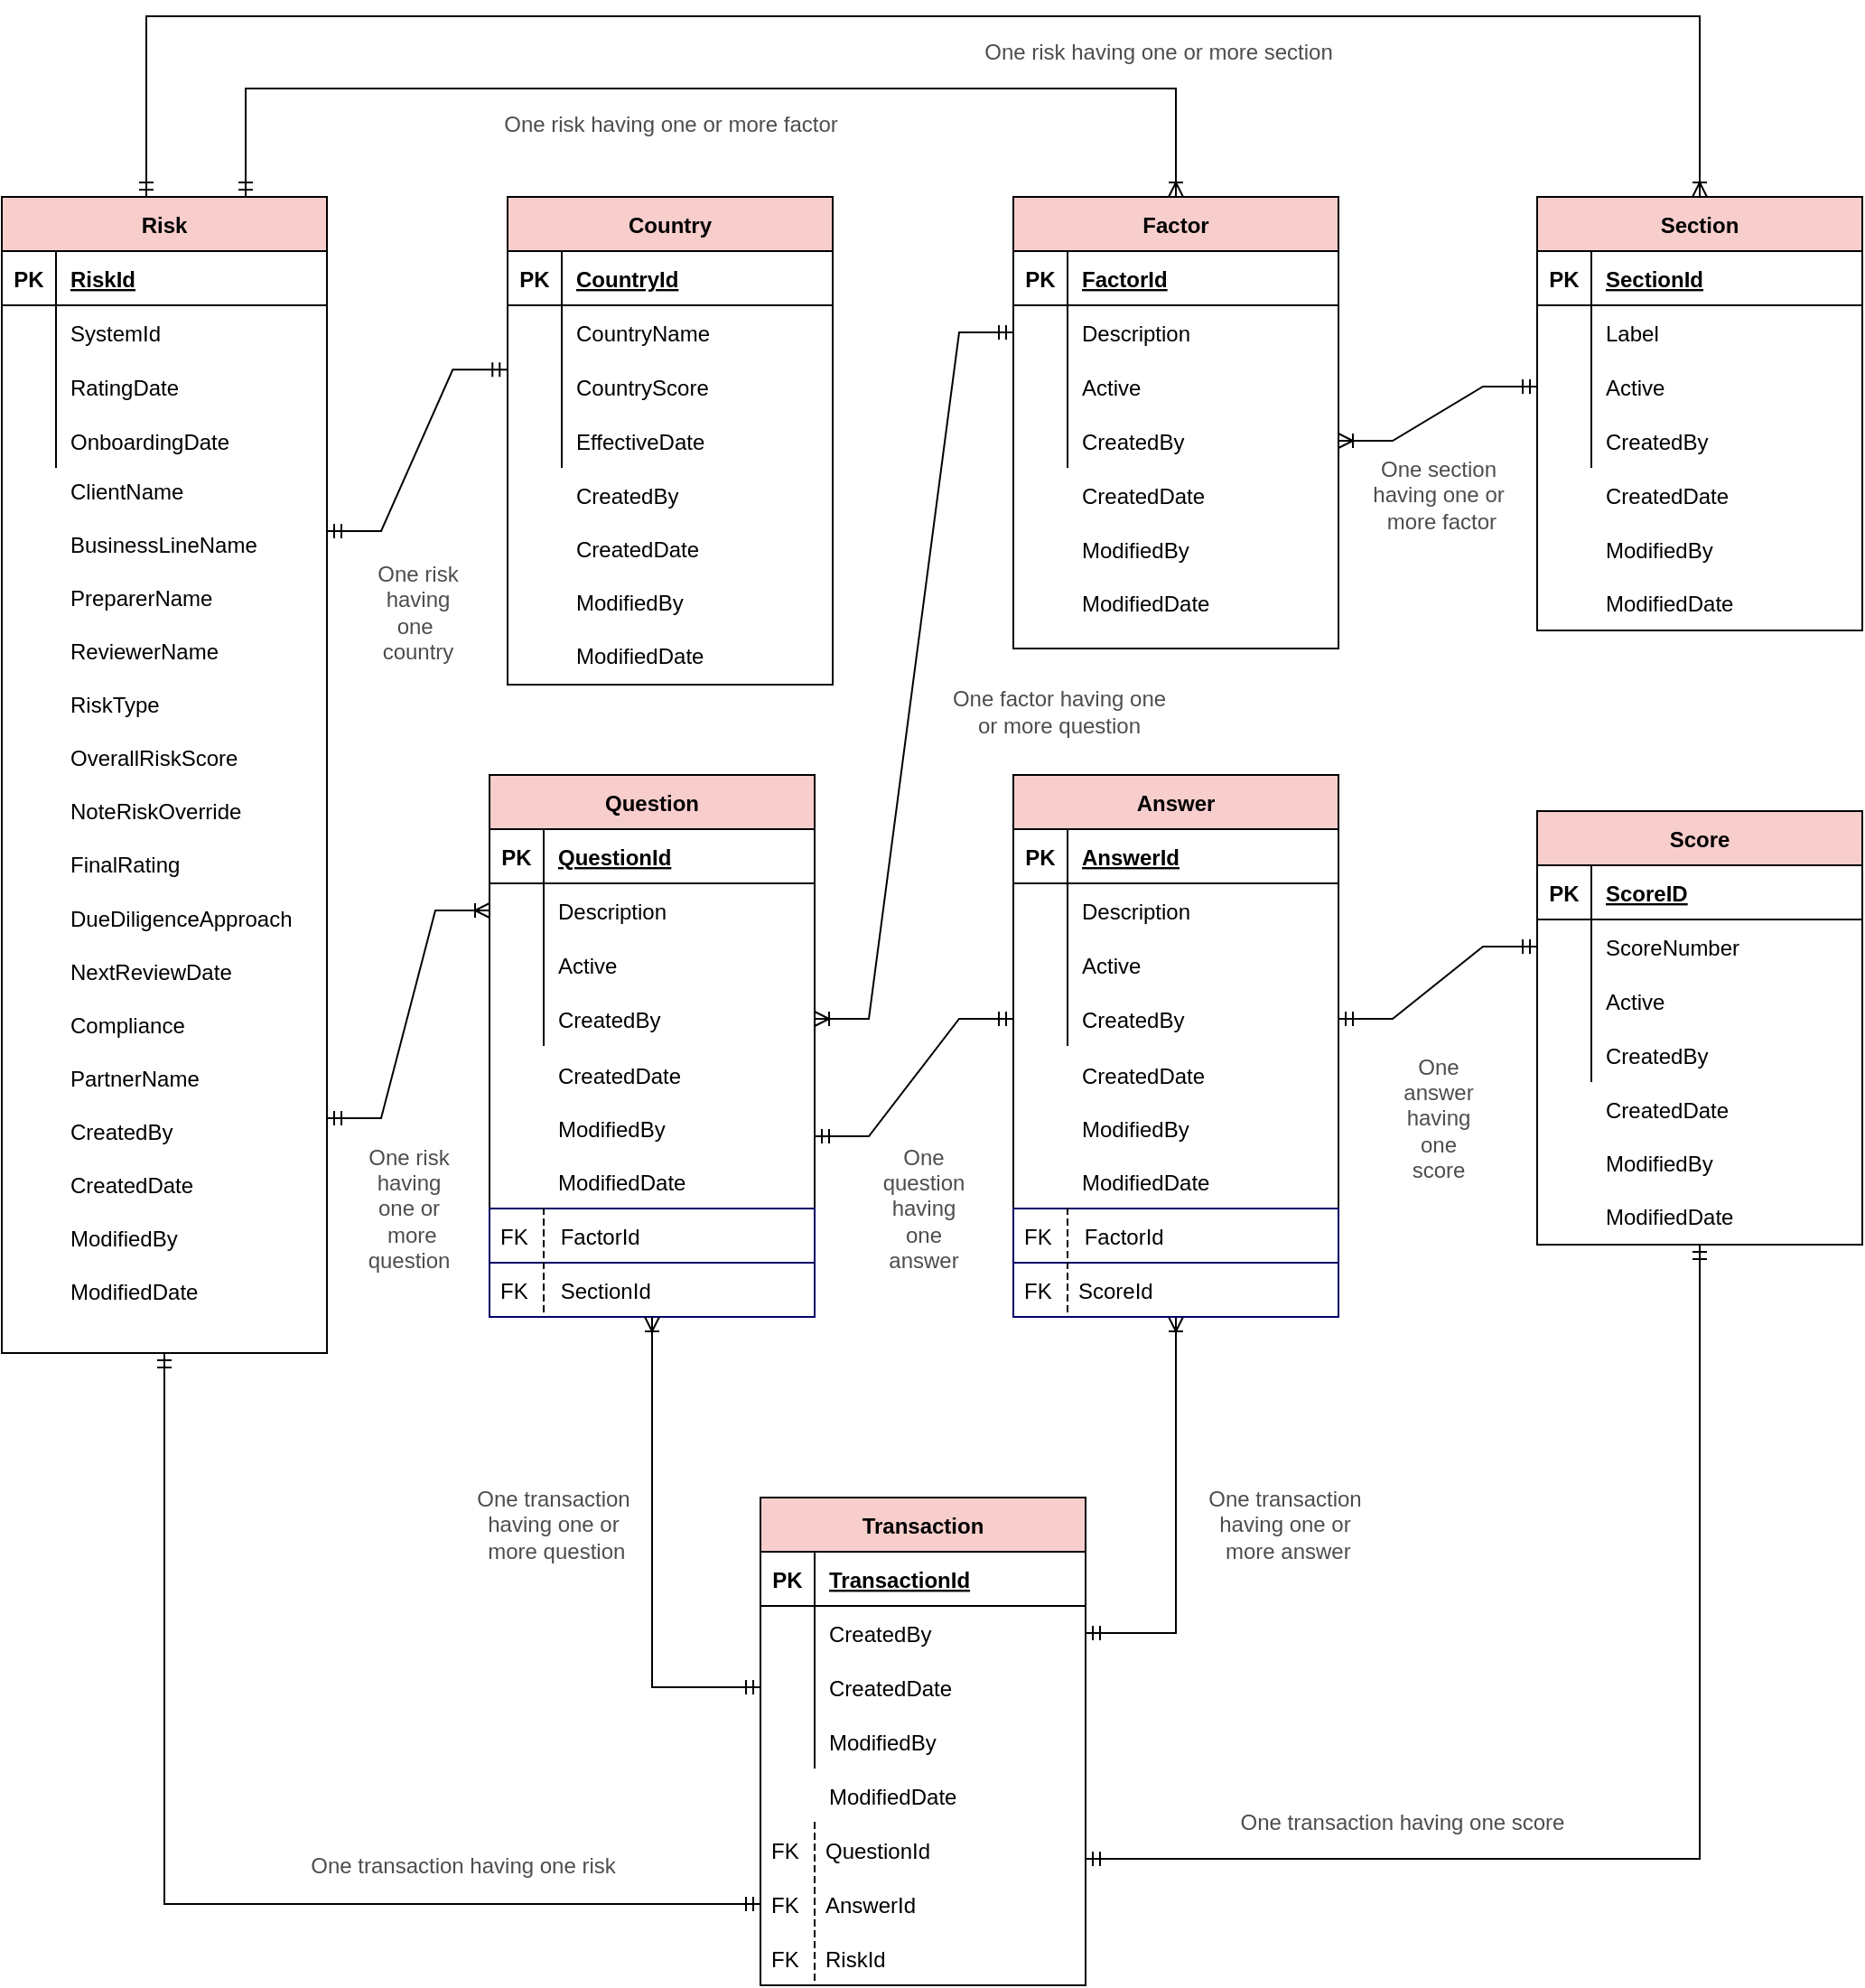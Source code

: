 <mxfile version="15.5.2" type="github">
  <diagram name="Page-1" id="e56a1550-8fbb-45ad-956c-1786394a9013">
    <mxGraphModel dx="678" dy="1201" grid="1" gridSize="10" guides="1" tooltips="1" connect="1" arrows="1" fold="1" page="1" pageScale="1" pageWidth="1100" pageHeight="850" background="none" math="0" shadow="0">
      <root>
        <mxCell id="0" />
        <mxCell id="1" parent="0" />
        <mxCell id="z-8-TvUBXKNRUecBnekN-32" value="" style="group" vertex="1" connectable="0" parent="1">
          <mxGeometry x="30" y="40" width="180" height="640" as="geometry" />
        </mxCell>
        <mxCell id="z-8-TvUBXKNRUecBnekN-3" value="Risk" style="shape=table;startSize=30;container=1;collapsible=1;childLayout=tableLayout;fixedRows=1;rowLines=0;fontStyle=1;align=center;resizeLast=1;fillColor=#F8CECC;" vertex="1" parent="z-8-TvUBXKNRUecBnekN-32">
          <mxGeometry width="180" height="640" as="geometry" />
        </mxCell>
        <mxCell id="z-8-TvUBXKNRUecBnekN-4" value="" style="shape=partialRectangle;collapsible=0;dropTarget=0;pointerEvents=0;fillColor=none;top=0;left=0;bottom=1;right=0;points=[[0,0.5],[1,0.5]];portConstraint=eastwest;" vertex="1" parent="z-8-TvUBXKNRUecBnekN-3">
          <mxGeometry y="30" width="180" height="30" as="geometry" />
        </mxCell>
        <mxCell id="z-8-TvUBXKNRUecBnekN-5" value="PK" style="shape=partialRectangle;connectable=0;fillColor=none;top=0;left=0;bottom=0;right=0;fontStyle=1;overflow=hidden;" vertex="1" parent="z-8-TvUBXKNRUecBnekN-4">
          <mxGeometry width="30" height="30" as="geometry">
            <mxRectangle width="30" height="30" as="alternateBounds" />
          </mxGeometry>
        </mxCell>
        <mxCell id="z-8-TvUBXKNRUecBnekN-6" value="RiskId" style="shape=partialRectangle;connectable=0;fillColor=none;top=0;left=0;bottom=0;right=0;align=left;spacingLeft=6;fontStyle=5;overflow=hidden;" vertex="1" parent="z-8-TvUBXKNRUecBnekN-4">
          <mxGeometry x="30" width="150" height="30" as="geometry">
            <mxRectangle width="150" height="30" as="alternateBounds" />
          </mxGeometry>
        </mxCell>
        <mxCell id="z-8-TvUBXKNRUecBnekN-7" value="" style="shape=partialRectangle;collapsible=0;dropTarget=0;pointerEvents=0;fillColor=none;top=0;left=0;bottom=0;right=0;points=[[0,0.5],[1,0.5]];portConstraint=eastwest;" vertex="1" parent="z-8-TvUBXKNRUecBnekN-3">
          <mxGeometry y="60" width="180" height="30" as="geometry" />
        </mxCell>
        <mxCell id="z-8-TvUBXKNRUecBnekN-8" value="" style="shape=partialRectangle;connectable=0;fillColor=none;top=0;left=0;bottom=0;right=0;editable=1;overflow=hidden;" vertex="1" parent="z-8-TvUBXKNRUecBnekN-7">
          <mxGeometry width="30" height="30" as="geometry">
            <mxRectangle width="30" height="30" as="alternateBounds" />
          </mxGeometry>
        </mxCell>
        <mxCell id="z-8-TvUBXKNRUecBnekN-9" value="SystemId" style="shape=partialRectangle;connectable=0;fillColor=none;top=0;left=0;bottom=0;right=0;align=left;spacingLeft=6;overflow=hidden;" vertex="1" parent="z-8-TvUBXKNRUecBnekN-7">
          <mxGeometry x="30" width="150" height="30" as="geometry">
            <mxRectangle width="150" height="30" as="alternateBounds" />
          </mxGeometry>
        </mxCell>
        <mxCell id="z-8-TvUBXKNRUecBnekN-10" value="" style="shape=partialRectangle;collapsible=0;dropTarget=0;pointerEvents=0;fillColor=none;top=0;left=0;bottom=0;right=0;points=[[0,0.5],[1,0.5]];portConstraint=eastwest;" vertex="1" parent="z-8-TvUBXKNRUecBnekN-3">
          <mxGeometry y="90" width="180" height="30" as="geometry" />
        </mxCell>
        <mxCell id="z-8-TvUBXKNRUecBnekN-11" value="" style="shape=partialRectangle;connectable=0;fillColor=none;top=0;left=0;bottom=0;right=0;editable=1;overflow=hidden;" vertex="1" parent="z-8-TvUBXKNRUecBnekN-10">
          <mxGeometry width="30" height="30" as="geometry">
            <mxRectangle width="30" height="30" as="alternateBounds" />
          </mxGeometry>
        </mxCell>
        <mxCell id="z-8-TvUBXKNRUecBnekN-12" value="RatingDate" style="shape=partialRectangle;connectable=0;fillColor=none;top=0;left=0;bottom=0;right=0;align=left;spacingLeft=6;overflow=hidden;" vertex="1" parent="z-8-TvUBXKNRUecBnekN-10">
          <mxGeometry x="30" width="150" height="30" as="geometry">
            <mxRectangle width="150" height="30" as="alternateBounds" />
          </mxGeometry>
        </mxCell>
        <mxCell id="z-8-TvUBXKNRUecBnekN-13" value="" style="shape=partialRectangle;collapsible=0;dropTarget=0;pointerEvents=0;fillColor=none;top=0;left=0;bottom=0;right=0;points=[[0,0.5],[1,0.5]];portConstraint=eastwest;" vertex="1" parent="z-8-TvUBXKNRUecBnekN-3">
          <mxGeometry y="120" width="180" height="30" as="geometry" />
        </mxCell>
        <mxCell id="z-8-TvUBXKNRUecBnekN-14" value="" style="shape=partialRectangle;connectable=0;fillColor=none;top=0;left=0;bottom=0;right=0;editable=1;overflow=hidden;" vertex="1" parent="z-8-TvUBXKNRUecBnekN-13">
          <mxGeometry width="30" height="30" as="geometry">
            <mxRectangle width="30" height="30" as="alternateBounds" />
          </mxGeometry>
        </mxCell>
        <mxCell id="z-8-TvUBXKNRUecBnekN-15" value="OnboardingDate" style="shape=partialRectangle;connectable=0;fillColor=none;top=0;left=0;bottom=0;right=0;align=left;spacingLeft=6;overflow=hidden;" vertex="1" parent="z-8-TvUBXKNRUecBnekN-13">
          <mxGeometry x="30" width="150" height="30" as="geometry">
            <mxRectangle width="150" height="30" as="alternateBounds" />
          </mxGeometry>
        </mxCell>
        <mxCell id="z-8-TvUBXKNRUecBnekN-16" value="ClientName" style="shape=partialRectangle;connectable=0;fillColor=none;top=0;left=0;bottom=0;right=0;align=left;spacingLeft=6;overflow=hidden;" vertex="1" parent="z-8-TvUBXKNRUecBnekN-32">
          <mxGeometry x="30" y="147.692" width="150" height="29.538" as="geometry">
            <mxRectangle width="150" height="30" as="alternateBounds" />
          </mxGeometry>
        </mxCell>
        <mxCell id="z-8-TvUBXKNRUecBnekN-17" value="BusinessLineName" style="shape=partialRectangle;connectable=0;fillColor=none;top=0;left=0;bottom=0;right=0;align=left;spacingLeft=6;overflow=hidden;" vertex="1" parent="z-8-TvUBXKNRUecBnekN-32">
          <mxGeometry x="30" y="177.231" width="150" height="29.538" as="geometry">
            <mxRectangle width="150" height="30" as="alternateBounds" />
          </mxGeometry>
        </mxCell>
        <mxCell id="z-8-TvUBXKNRUecBnekN-18" value="RiskType" style="shape=partialRectangle;connectable=0;fillColor=none;top=0;left=0;bottom=0;right=0;align=left;spacingLeft=6;overflow=hidden;" vertex="1" parent="z-8-TvUBXKNRUecBnekN-32">
          <mxGeometry x="30" y="265.846" width="150" height="29.538" as="geometry">
            <mxRectangle width="150" height="30" as="alternateBounds" />
          </mxGeometry>
        </mxCell>
        <mxCell id="z-8-TvUBXKNRUecBnekN-19" value="OverallRiskScore" style="shape=partialRectangle;connectable=0;fillColor=none;top=0;left=0;bottom=0;right=0;align=left;spacingLeft=6;overflow=hidden;" vertex="1" parent="z-8-TvUBXKNRUecBnekN-32">
          <mxGeometry x="30" y="295.385" width="150" height="29.538" as="geometry">
            <mxRectangle width="150" height="30" as="alternateBounds" />
          </mxGeometry>
        </mxCell>
        <mxCell id="z-8-TvUBXKNRUecBnekN-20" value="PreparerName" style="shape=partialRectangle;connectable=0;fillColor=none;top=0;left=0;bottom=0;right=0;align=left;spacingLeft=6;overflow=hidden;" vertex="1" parent="z-8-TvUBXKNRUecBnekN-32">
          <mxGeometry x="30" y="206.769" width="150" height="29.538" as="geometry">
            <mxRectangle width="150" height="30" as="alternateBounds" />
          </mxGeometry>
        </mxCell>
        <mxCell id="z-8-TvUBXKNRUecBnekN-21" value="ReviewerName" style="shape=partialRectangle;connectable=0;fillColor=none;top=0;left=0;bottom=0;right=0;align=left;spacingLeft=6;overflow=hidden;" vertex="1" parent="z-8-TvUBXKNRUecBnekN-32">
          <mxGeometry x="30" y="236.308" width="150" height="29.538" as="geometry">
            <mxRectangle width="150" height="30" as="alternateBounds" />
          </mxGeometry>
        </mxCell>
        <mxCell id="z-8-TvUBXKNRUecBnekN-22" value="NoteRiskOverride" style="shape=partialRectangle;connectable=0;fillColor=none;top=0;left=0;bottom=0;right=0;align=left;spacingLeft=6;overflow=hidden;" vertex="1" parent="z-8-TvUBXKNRUecBnekN-32">
          <mxGeometry x="30" y="324.923" width="150" height="29.538" as="geometry">
            <mxRectangle width="150" height="30" as="alternateBounds" />
          </mxGeometry>
        </mxCell>
        <mxCell id="z-8-TvUBXKNRUecBnekN-23" value="DueDiligenceApproach" style="shape=partialRectangle;connectable=0;fillColor=none;top=0;left=0;bottom=0;right=0;align=left;spacingLeft=6;overflow=hidden;" vertex="1" parent="z-8-TvUBXKNRUecBnekN-32">
          <mxGeometry x="30" y="384" width="150" height="29.538" as="geometry">
            <mxRectangle width="150" height="30" as="alternateBounds" />
          </mxGeometry>
        </mxCell>
        <mxCell id="z-8-TvUBXKNRUecBnekN-24" value="FinalRating" style="shape=partialRectangle;connectable=0;fillColor=none;top=0;left=0;bottom=0;right=0;align=left;spacingLeft=6;overflow=hidden;" vertex="1" parent="z-8-TvUBXKNRUecBnekN-32">
          <mxGeometry x="30" y="354.462" width="150" height="29.538" as="geometry">
            <mxRectangle width="150" height="30" as="alternateBounds" />
          </mxGeometry>
        </mxCell>
        <mxCell id="z-8-TvUBXKNRUecBnekN-25" value="Compliance" style="shape=partialRectangle;connectable=0;fillColor=none;top=0;left=0;bottom=0;right=0;align=left;spacingLeft=6;overflow=hidden;" vertex="1" parent="z-8-TvUBXKNRUecBnekN-32">
          <mxGeometry x="30" y="443.077" width="150" height="29.538" as="geometry">
            <mxRectangle width="150" height="30" as="alternateBounds" />
          </mxGeometry>
        </mxCell>
        <mxCell id="z-8-TvUBXKNRUecBnekN-26" value="NextReviewDate" style="shape=partialRectangle;connectable=0;fillColor=none;top=0;left=0;bottom=0;right=0;align=left;spacingLeft=6;overflow=hidden;" vertex="1" parent="z-8-TvUBXKNRUecBnekN-32">
          <mxGeometry x="30" y="413.538" width="150" height="29.538" as="geometry">
            <mxRectangle width="150" height="30" as="alternateBounds" />
          </mxGeometry>
        </mxCell>
        <mxCell id="z-8-TvUBXKNRUecBnekN-27" value="PartnerName" style="shape=partialRectangle;connectable=0;fillColor=none;top=0;left=0;bottom=0;right=0;align=left;spacingLeft=6;overflow=hidden;" vertex="1" parent="z-8-TvUBXKNRUecBnekN-32">
          <mxGeometry x="30" y="472.615" width="150" height="29.538" as="geometry">
            <mxRectangle width="150" height="30" as="alternateBounds" />
          </mxGeometry>
        </mxCell>
        <mxCell id="z-8-TvUBXKNRUecBnekN-29" value="CreatedDate" style="shape=partialRectangle;connectable=0;fillColor=none;top=0;left=0;bottom=0;right=0;align=left;spacingLeft=6;overflow=hidden;" vertex="1" parent="z-8-TvUBXKNRUecBnekN-32">
          <mxGeometry x="30" y="531.692" width="150" height="29.538" as="geometry">
            <mxRectangle width="150" height="30" as="alternateBounds" />
          </mxGeometry>
        </mxCell>
        <mxCell id="z-8-TvUBXKNRUecBnekN-31" value="CreatedBy" style="shape=partialRectangle;connectable=0;fillColor=none;top=0;left=0;bottom=0;right=0;align=left;spacingLeft=6;overflow=hidden;" vertex="1" parent="z-8-TvUBXKNRUecBnekN-32">
          <mxGeometry x="30" y="502.154" width="150" height="29.538" as="geometry">
            <mxRectangle width="150" height="30" as="alternateBounds" />
          </mxGeometry>
        </mxCell>
        <mxCell id="z-8-TvUBXKNRUecBnekN-30" value="ModifiedBy" style="shape=partialRectangle;connectable=0;fillColor=none;top=0;left=0;bottom=0;right=0;align=left;spacingLeft=6;overflow=hidden;" vertex="1" parent="z-8-TvUBXKNRUecBnekN-32">
          <mxGeometry x="30" y="561.231" width="150" height="29.538" as="geometry">
            <mxRectangle width="150" height="30" as="alternateBounds" />
          </mxGeometry>
        </mxCell>
        <mxCell id="z-8-TvUBXKNRUecBnekN-28" value="ModifiedDate" style="shape=partialRectangle;connectable=0;fillColor=none;top=0;left=0;bottom=0;right=0;align=left;spacingLeft=6;overflow=hidden;" vertex="1" parent="z-8-TvUBXKNRUecBnekN-32">
          <mxGeometry x="30" y="590.769" width="150" height="29.538" as="geometry">
            <mxRectangle width="150" height="30" as="alternateBounds" />
          </mxGeometry>
        </mxCell>
        <mxCell id="z-8-TvUBXKNRUecBnekN-50" value="" style="group" vertex="1" connectable="0" parent="1">
          <mxGeometry x="310" y="40" width="180" height="270" as="geometry" />
        </mxCell>
        <mxCell id="z-8-TvUBXKNRUecBnekN-33" value="Country" style="shape=table;startSize=30;container=1;collapsible=1;childLayout=tableLayout;fixedRows=1;rowLines=0;fontStyle=1;align=center;resizeLast=1;fillColor=#F8CECC;" vertex="1" parent="z-8-TvUBXKNRUecBnekN-50">
          <mxGeometry width="180" height="270" as="geometry" />
        </mxCell>
        <mxCell id="z-8-TvUBXKNRUecBnekN-34" value="" style="shape=partialRectangle;collapsible=0;dropTarget=0;pointerEvents=0;fillColor=none;top=0;left=0;bottom=1;right=0;points=[[0,0.5],[1,0.5]];portConstraint=eastwest;" vertex="1" parent="z-8-TvUBXKNRUecBnekN-33">
          <mxGeometry y="30" width="180" height="30" as="geometry" />
        </mxCell>
        <mxCell id="z-8-TvUBXKNRUecBnekN-35" value="PK" style="shape=partialRectangle;connectable=0;fillColor=none;top=0;left=0;bottom=0;right=0;fontStyle=1;overflow=hidden;" vertex="1" parent="z-8-TvUBXKNRUecBnekN-34">
          <mxGeometry width="30" height="30" as="geometry">
            <mxRectangle width="30" height="30" as="alternateBounds" />
          </mxGeometry>
        </mxCell>
        <mxCell id="z-8-TvUBXKNRUecBnekN-36" value="CountryId" style="shape=partialRectangle;connectable=0;fillColor=none;top=0;left=0;bottom=0;right=0;align=left;spacingLeft=6;fontStyle=5;overflow=hidden;" vertex="1" parent="z-8-TvUBXKNRUecBnekN-34">
          <mxGeometry x="30" width="150" height="30" as="geometry">
            <mxRectangle width="150" height="30" as="alternateBounds" />
          </mxGeometry>
        </mxCell>
        <mxCell id="z-8-TvUBXKNRUecBnekN-37" value="" style="shape=partialRectangle;collapsible=0;dropTarget=0;pointerEvents=0;fillColor=none;top=0;left=0;bottom=0;right=0;points=[[0,0.5],[1,0.5]];portConstraint=eastwest;" vertex="1" parent="z-8-TvUBXKNRUecBnekN-33">
          <mxGeometry y="60" width="180" height="30" as="geometry" />
        </mxCell>
        <mxCell id="z-8-TvUBXKNRUecBnekN-38" value="" style="shape=partialRectangle;connectable=0;fillColor=none;top=0;left=0;bottom=0;right=0;editable=1;overflow=hidden;" vertex="1" parent="z-8-TvUBXKNRUecBnekN-37">
          <mxGeometry width="30" height="30" as="geometry">
            <mxRectangle width="30" height="30" as="alternateBounds" />
          </mxGeometry>
        </mxCell>
        <mxCell id="z-8-TvUBXKNRUecBnekN-39" value="CountryName" style="shape=partialRectangle;connectable=0;fillColor=none;top=0;left=0;bottom=0;right=0;align=left;spacingLeft=6;overflow=hidden;" vertex="1" parent="z-8-TvUBXKNRUecBnekN-37">
          <mxGeometry x="30" width="150" height="30" as="geometry">
            <mxRectangle width="150" height="30" as="alternateBounds" />
          </mxGeometry>
        </mxCell>
        <mxCell id="z-8-TvUBXKNRUecBnekN-40" value="" style="shape=partialRectangle;collapsible=0;dropTarget=0;pointerEvents=0;fillColor=none;top=0;left=0;bottom=0;right=0;points=[[0,0.5],[1,0.5]];portConstraint=eastwest;" vertex="1" parent="z-8-TvUBXKNRUecBnekN-33">
          <mxGeometry y="90" width="180" height="30" as="geometry" />
        </mxCell>
        <mxCell id="z-8-TvUBXKNRUecBnekN-41" value="" style="shape=partialRectangle;connectable=0;fillColor=none;top=0;left=0;bottom=0;right=0;editable=1;overflow=hidden;" vertex="1" parent="z-8-TvUBXKNRUecBnekN-40">
          <mxGeometry width="30" height="30" as="geometry">
            <mxRectangle width="30" height="30" as="alternateBounds" />
          </mxGeometry>
        </mxCell>
        <mxCell id="z-8-TvUBXKNRUecBnekN-42" value="CountryScore" style="shape=partialRectangle;connectable=0;fillColor=none;top=0;left=0;bottom=0;right=0;align=left;spacingLeft=6;overflow=hidden;" vertex="1" parent="z-8-TvUBXKNRUecBnekN-40">
          <mxGeometry x="30" width="150" height="30" as="geometry">
            <mxRectangle width="150" height="30" as="alternateBounds" />
          </mxGeometry>
        </mxCell>
        <mxCell id="z-8-TvUBXKNRUecBnekN-43" value="" style="shape=partialRectangle;collapsible=0;dropTarget=0;pointerEvents=0;fillColor=none;top=0;left=0;bottom=0;right=0;points=[[0,0.5],[1,0.5]];portConstraint=eastwest;" vertex="1" parent="z-8-TvUBXKNRUecBnekN-33">
          <mxGeometry y="120" width="180" height="30" as="geometry" />
        </mxCell>
        <mxCell id="z-8-TvUBXKNRUecBnekN-44" value="" style="shape=partialRectangle;connectable=0;fillColor=none;top=0;left=0;bottom=0;right=0;editable=1;overflow=hidden;" vertex="1" parent="z-8-TvUBXKNRUecBnekN-43">
          <mxGeometry width="30" height="30" as="geometry">
            <mxRectangle width="30" height="30" as="alternateBounds" />
          </mxGeometry>
        </mxCell>
        <mxCell id="z-8-TvUBXKNRUecBnekN-45" value="EffectiveDate" style="shape=partialRectangle;connectable=0;fillColor=none;top=0;left=0;bottom=0;right=0;align=left;spacingLeft=6;overflow=hidden;" vertex="1" parent="z-8-TvUBXKNRUecBnekN-43">
          <mxGeometry x="30" width="150" height="30" as="geometry">
            <mxRectangle width="150" height="30" as="alternateBounds" />
          </mxGeometry>
        </mxCell>
        <mxCell id="z-8-TvUBXKNRUecBnekN-46" value="CreatedBy" style="shape=partialRectangle;connectable=0;fillColor=none;top=0;left=0;bottom=0;right=0;align=left;spacingLeft=6;overflow=hidden;" vertex="1" parent="z-8-TvUBXKNRUecBnekN-50">
          <mxGeometry x="30" y="150.004" width="150" height="29.538" as="geometry">
            <mxRectangle width="150" height="30" as="alternateBounds" />
          </mxGeometry>
        </mxCell>
        <mxCell id="z-8-TvUBXKNRUecBnekN-47" value="CreatedDate" style="shape=partialRectangle;connectable=0;fillColor=none;top=0;left=0;bottom=0;right=0;align=left;spacingLeft=6;overflow=hidden;" vertex="1" parent="z-8-TvUBXKNRUecBnekN-50">
          <mxGeometry x="30" y="179.542" width="150" height="29.538" as="geometry">
            <mxRectangle width="150" height="30" as="alternateBounds" />
          </mxGeometry>
        </mxCell>
        <mxCell id="z-8-TvUBXKNRUecBnekN-48" value="ModifiedBy" style="shape=partialRectangle;connectable=0;fillColor=none;top=0;left=0;bottom=0;right=0;align=left;spacingLeft=6;overflow=hidden;" vertex="1" parent="z-8-TvUBXKNRUecBnekN-50">
          <mxGeometry x="30" y="209.081" width="150" height="29.538" as="geometry">
            <mxRectangle width="150" height="30" as="alternateBounds" />
          </mxGeometry>
        </mxCell>
        <mxCell id="z-8-TvUBXKNRUecBnekN-49" value="ModifiedDate" style="shape=partialRectangle;connectable=0;fillColor=none;top=0;left=0;bottom=0;right=0;align=left;spacingLeft=6;overflow=hidden;" vertex="1" parent="z-8-TvUBXKNRUecBnekN-50">
          <mxGeometry x="30" y="238.619" width="150" height="29.538" as="geometry">
            <mxRectangle width="150" height="30" as="alternateBounds" />
          </mxGeometry>
        </mxCell>
        <mxCell id="z-8-TvUBXKNRUecBnekN-73" value="" style="group" vertex="1" connectable="0" parent="1">
          <mxGeometry x="300" y="360" width="180" height="300.0" as="geometry" />
        </mxCell>
        <mxCell id="z-8-TvUBXKNRUecBnekN-55" value="Question" style="shape=table;startSize=30;container=1;collapsible=1;childLayout=tableLayout;fixedRows=1;rowLines=0;fontStyle=1;align=center;resizeLast=1;fillColor=#F8CECC;" vertex="1" parent="z-8-TvUBXKNRUecBnekN-73">
          <mxGeometry width="180" height="300" as="geometry" />
        </mxCell>
        <mxCell id="z-8-TvUBXKNRUecBnekN-56" value="" style="shape=partialRectangle;collapsible=0;dropTarget=0;pointerEvents=0;fillColor=none;top=0;left=0;bottom=1;right=0;points=[[0,0.5],[1,0.5]];portConstraint=eastwest;" vertex="1" parent="z-8-TvUBXKNRUecBnekN-55">
          <mxGeometry y="30" width="180" height="30" as="geometry" />
        </mxCell>
        <mxCell id="z-8-TvUBXKNRUecBnekN-57" value="PK" style="shape=partialRectangle;connectable=0;fillColor=none;top=0;left=0;bottom=0;right=0;fontStyle=1;overflow=hidden;" vertex="1" parent="z-8-TvUBXKNRUecBnekN-56">
          <mxGeometry width="30" height="30" as="geometry">
            <mxRectangle width="30" height="30" as="alternateBounds" />
          </mxGeometry>
        </mxCell>
        <mxCell id="z-8-TvUBXKNRUecBnekN-58" value="QuestionId" style="shape=partialRectangle;connectable=0;fillColor=none;top=0;left=0;bottom=0;right=0;align=left;spacingLeft=6;fontStyle=5;overflow=hidden;" vertex="1" parent="z-8-TvUBXKNRUecBnekN-56">
          <mxGeometry x="30" width="150" height="30" as="geometry">
            <mxRectangle width="150" height="30" as="alternateBounds" />
          </mxGeometry>
        </mxCell>
        <mxCell id="z-8-TvUBXKNRUecBnekN-59" value="" style="shape=partialRectangle;collapsible=0;dropTarget=0;pointerEvents=0;fillColor=none;top=0;left=0;bottom=0;right=0;points=[[0,0.5],[1,0.5]];portConstraint=eastwest;" vertex="1" parent="z-8-TvUBXKNRUecBnekN-55">
          <mxGeometry y="60" width="180" height="30" as="geometry" />
        </mxCell>
        <mxCell id="z-8-TvUBXKNRUecBnekN-60" value="" style="shape=partialRectangle;connectable=0;fillColor=none;top=0;left=0;bottom=0;right=0;editable=1;overflow=hidden;" vertex="1" parent="z-8-TvUBXKNRUecBnekN-59">
          <mxGeometry width="30" height="30" as="geometry">
            <mxRectangle width="30" height="30" as="alternateBounds" />
          </mxGeometry>
        </mxCell>
        <mxCell id="z-8-TvUBXKNRUecBnekN-61" value="Description" style="shape=partialRectangle;connectable=0;fillColor=none;top=0;left=0;bottom=0;right=0;align=left;spacingLeft=6;overflow=hidden;" vertex="1" parent="z-8-TvUBXKNRUecBnekN-59">
          <mxGeometry x="30" width="150" height="30" as="geometry">
            <mxRectangle width="150" height="30" as="alternateBounds" />
          </mxGeometry>
        </mxCell>
        <mxCell id="z-8-TvUBXKNRUecBnekN-62" value="" style="shape=partialRectangle;collapsible=0;dropTarget=0;pointerEvents=0;fillColor=none;top=0;left=0;bottom=0;right=0;points=[[0,0.5],[1,0.5]];portConstraint=eastwest;" vertex="1" parent="z-8-TvUBXKNRUecBnekN-55">
          <mxGeometry y="90" width="180" height="30" as="geometry" />
        </mxCell>
        <mxCell id="z-8-TvUBXKNRUecBnekN-63" value="" style="shape=partialRectangle;connectable=0;fillColor=none;top=0;left=0;bottom=0;right=0;editable=1;overflow=hidden;" vertex="1" parent="z-8-TvUBXKNRUecBnekN-62">
          <mxGeometry width="30" height="30" as="geometry">
            <mxRectangle width="30" height="30" as="alternateBounds" />
          </mxGeometry>
        </mxCell>
        <mxCell id="z-8-TvUBXKNRUecBnekN-64" value="Active" style="shape=partialRectangle;connectable=0;fillColor=none;top=0;left=0;bottom=0;right=0;align=left;spacingLeft=6;overflow=hidden;" vertex="1" parent="z-8-TvUBXKNRUecBnekN-62">
          <mxGeometry x="30" width="150" height="30" as="geometry">
            <mxRectangle width="150" height="30" as="alternateBounds" />
          </mxGeometry>
        </mxCell>
        <mxCell id="z-8-TvUBXKNRUecBnekN-65" value="" style="shape=partialRectangle;collapsible=0;dropTarget=0;pointerEvents=0;fillColor=none;top=0;left=0;bottom=0;right=0;points=[[0,0.5],[1,0.5]];portConstraint=eastwest;" vertex="1" parent="z-8-TvUBXKNRUecBnekN-55">
          <mxGeometry y="120" width="180" height="30" as="geometry" />
        </mxCell>
        <mxCell id="z-8-TvUBXKNRUecBnekN-66" value="" style="shape=partialRectangle;connectable=0;fillColor=none;top=0;left=0;bottom=0;right=0;editable=1;overflow=hidden;" vertex="1" parent="z-8-TvUBXKNRUecBnekN-65">
          <mxGeometry width="30" height="30" as="geometry">
            <mxRectangle width="30" height="30" as="alternateBounds" />
          </mxGeometry>
        </mxCell>
        <mxCell id="z-8-TvUBXKNRUecBnekN-67" value="CreatedBy" style="shape=partialRectangle;connectable=0;fillColor=none;top=0;left=0;bottom=0;right=0;align=left;spacingLeft=6;overflow=hidden;" vertex="1" parent="z-8-TvUBXKNRUecBnekN-65">
          <mxGeometry x="30" width="150" height="30" as="geometry">
            <mxRectangle width="150" height="30" as="alternateBounds" />
          </mxGeometry>
        </mxCell>
        <mxCell id="z-8-TvUBXKNRUecBnekN-68" value="ModifiedBy" style="shape=partialRectangle;connectable=0;fillColor=none;top=0;left=0;bottom=0;right=0;align=left;spacingLeft=6;overflow=hidden;" vertex="1" parent="z-8-TvUBXKNRUecBnekN-73">
          <mxGeometry x="30" y="180.921" width="150" height="29.538" as="geometry">
            <mxRectangle width="150" height="30" as="alternateBounds" />
          </mxGeometry>
        </mxCell>
        <mxCell id="z-8-TvUBXKNRUecBnekN-69" value="ModifiedDate" style="shape=partialRectangle;connectable=0;fillColor=none;top=0;left=0;bottom=0;right=0;align=left;spacingLeft=6;overflow=hidden;" vertex="1" parent="z-8-TvUBXKNRUecBnekN-73">
          <mxGeometry x="30" y="210.459" width="150" height="29.538" as="geometry">
            <mxRectangle width="150" height="30" as="alternateBounds" />
          </mxGeometry>
        </mxCell>
        <mxCell id="z-8-TvUBXKNRUecBnekN-72" value="CreatedDate" style="shape=partialRectangle;connectable=0;fillColor=none;top=0;left=0;bottom=0;right=0;align=left;spacingLeft=6;overflow=hidden;" vertex="1" parent="z-8-TvUBXKNRUecBnekN-73">
          <mxGeometry x="30" y="150.92" width="150" height="30" as="geometry">
            <mxRectangle width="150" height="30" as="alternateBounds" />
          </mxGeometry>
        </mxCell>
        <mxCell id="z-8-TvUBXKNRUecBnekN-98" value=" FactorId" style="shape=partialRectangle;fillColor=none;align=left;verticalAlign=middle;strokeColor=#000066;spacingLeft=34;rotatable=0;points=[[0,0.5],[1,0.5]];portConstraint=eastwest;dropTarget=0;shadow=0;" vertex="1" parent="z-8-TvUBXKNRUecBnekN-73">
          <mxGeometry y="240" width="180" height="30" as="geometry" />
        </mxCell>
        <mxCell id="z-8-TvUBXKNRUecBnekN-99" value="FK" style="shape=partialRectangle;top=0;left=0;bottom=0;fillColor=none;stokeWidth=1;dashed=1;align=left;verticalAlign=middle;spacingLeft=4;spacingRight=4;overflow=hidden;rotatable=0;points=[];portConstraint=eastwest;part=1;" vertex="1" connectable="0" parent="z-8-TvUBXKNRUecBnekN-98">
          <mxGeometry width="30" height="30" as="geometry" />
        </mxCell>
        <mxCell id="z-8-TvUBXKNRUecBnekN-100" value=" SectionId" style="shape=partialRectangle;fillColor=none;align=left;verticalAlign=middle;strokeColor=#000066;spacingLeft=34;rotatable=0;points=[[0,0.5],[1,0.5]];portConstraint=eastwest;dropTarget=0;" vertex="1" parent="z-8-TvUBXKNRUecBnekN-73">
          <mxGeometry y="270" width="180" height="30" as="geometry" />
        </mxCell>
        <mxCell id="z-8-TvUBXKNRUecBnekN-101" value="FK" style="shape=partialRectangle;top=0;left=0;bottom=0;fillColor=none;stokeWidth=1;dashed=1;align=left;verticalAlign=middle;spacingLeft=4;spacingRight=4;overflow=hidden;rotatable=0;points=[];portConstraint=eastwest;part=1;" vertex="1" connectable="0" parent="z-8-TvUBXKNRUecBnekN-100">
          <mxGeometry width="30" height="30" as="geometry" />
        </mxCell>
        <mxCell id="z-8-TvUBXKNRUecBnekN-118" value="" style="group" vertex="1" connectable="0" parent="1">
          <mxGeometry x="590" y="40" width="180" height="250" as="geometry" />
        </mxCell>
        <mxCell id="z-8-TvUBXKNRUecBnekN-102" value="Factor" style="shape=table;startSize=30;container=1;collapsible=1;childLayout=tableLayout;fixedRows=1;rowLines=0;fontStyle=1;align=center;resizeLast=1;fillColor=#F8CECC;" vertex="1" parent="z-8-TvUBXKNRUecBnekN-118">
          <mxGeometry width="180" height="250" as="geometry">
            <mxRectangle width="70" height="30" as="alternateBounds" />
          </mxGeometry>
        </mxCell>
        <mxCell id="z-8-TvUBXKNRUecBnekN-103" value="" style="shape=partialRectangle;collapsible=0;dropTarget=0;pointerEvents=0;fillColor=none;top=0;left=0;bottom=1;right=0;points=[[0,0.5],[1,0.5]];portConstraint=eastwest;" vertex="1" parent="z-8-TvUBXKNRUecBnekN-102">
          <mxGeometry y="30" width="180" height="30" as="geometry" />
        </mxCell>
        <mxCell id="z-8-TvUBXKNRUecBnekN-104" value="PK" style="shape=partialRectangle;connectable=0;fillColor=none;top=0;left=0;bottom=0;right=0;fontStyle=1;overflow=hidden;" vertex="1" parent="z-8-TvUBXKNRUecBnekN-103">
          <mxGeometry width="30" height="30" as="geometry">
            <mxRectangle width="30" height="30" as="alternateBounds" />
          </mxGeometry>
        </mxCell>
        <mxCell id="z-8-TvUBXKNRUecBnekN-105" value="FactorId" style="shape=partialRectangle;connectable=0;fillColor=none;top=0;left=0;bottom=0;right=0;align=left;spacingLeft=6;fontStyle=5;overflow=hidden;" vertex="1" parent="z-8-TvUBXKNRUecBnekN-103">
          <mxGeometry x="30" width="150" height="30" as="geometry">
            <mxRectangle width="150" height="30" as="alternateBounds" />
          </mxGeometry>
        </mxCell>
        <mxCell id="z-8-TvUBXKNRUecBnekN-106" value="" style="shape=partialRectangle;collapsible=0;dropTarget=0;pointerEvents=0;fillColor=none;top=0;left=0;bottom=0;right=0;points=[[0,0.5],[1,0.5]];portConstraint=eastwest;" vertex="1" parent="z-8-TvUBXKNRUecBnekN-102">
          <mxGeometry y="60" width="180" height="30" as="geometry" />
        </mxCell>
        <mxCell id="z-8-TvUBXKNRUecBnekN-107" value="" style="shape=partialRectangle;connectable=0;fillColor=none;top=0;left=0;bottom=0;right=0;editable=1;overflow=hidden;" vertex="1" parent="z-8-TvUBXKNRUecBnekN-106">
          <mxGeometry width="30" height="30" as="geometry">
            <mxRectangle width="30" height="30" as="alternateBounds" />
          </mxGeometry>
        </mxCell>
        <mxCell id="z-8-TvUBXKNRUecBnekN-108" value="Description" style="shape=partialRectangle;connectable=0;fillColor=none;top=0;left=0;bottom=0;right=0;align=left;spacingLeft=6;overflow=hidden;" vertex="1" parent="z-8-TvUBXKNRUecBnekN-106">
          <mxGeometry x="30" width="150" height="30" as="geometry">
            <mxRectangle width="150" height="30" as="alternateBounds" />
          </mxGeometry>
        </mxCell>
        <mxCell id="z-8-TvUBXKNRUecBnekN-109" value="" style="shape=partialRectangle;collapsible=0;dropTarget=0;pointerEvents=0;fillColor=none;top=0;left=0;bottom=0;right=0;points=[[0,0.5],[1,0.5]];portConstraint=eastwest;" vertex="1" parent="z-8-TvUBXKNRUecBnekN-102">
          <mxGeometry y="90" width="180" height="30" as="geometry" />
        </mxCell>
        <mxCell id="z-8-TvUBXKNRUecBnekN-110" value="" style="shape=partialRectangle;connectable=0;fillColor=none;top=0;left=0;bottom=0;right=0;editable=1;overflow=hidden;" vertex="1" parent="z-8-TvUBXKNRUecBnekN-109">
          <mxGeometry width="30" height="30" as="geometry">
            <mxRectangle width="30" height="30" as="alternateBounds" />
          </mxGeometry>
        </mxCell>
        <mxCell id="z-8-TvUBXKNRUecBnekN-111" value="Active" style="shape=partialRectangle;connectable=0;fillColor=none;top=0;left=0;bottom=0;right=0;align=left;spacingLeft=6;overflow=hidden;" vertex="1" parent="z-8-TvUBXKNRUecBnekN-109">
          <mxGeometry x="30" width="150" height="30" as="geometry">
            <mxRectangle width="150" height="30" as="alternateBounds" />
          </mxGeometry>
        </mxCell>
        <mxCell id="z-8-TvUBXKNRUecBnekN-112" value="" style="shape=partialRectangle;collapsible=0;dropTarget=0;pointerEvents=0;fillColor=none;top=0;left=0;bottom=0;right=0;points=[[0,0.5],[1,0.5]];portConstraint=eastwest;" vertex="1" parent="z-8-TvUBXKNRUecBnekN-102">
          <mxGeometry y="120" width="180" height="30" as="geometry" />
        </mxCell>
        <mxCell id="z-8-TvUBXKNRUecBnekN-113" value="" style="shape=partialRectangle;connectable=0;fillColor=none;top=0;left=0;bottom=0;right=0;editable=1;overflow=hidden;" vertex="1" parent="z-8-TvUBXKNRUecBnekN-112">
          <mxGeometry width="30" height="30" as="geometry">
            <mxRectangle width="30" height="30" as="alternateBounds" />
          </mxGeometry>
        </mxCell>
        <mxCell id="z-8-TvUBXKNRUecBnekN-114" value="CreatedBy" style="shape=partialRectangle;connectable=0;fillColor=none;top=0;left=0;bottom=0;right=0;align=left;spacingLeft=6;overflow=hidden;" vertex="1" parent="z-8-TvUBXKNRUecBnekN-112">
          <mxGeometry x="30" width="150" height="30" as="geometry">
            <mxRectangle width="150" height="30" as="alternateBounds" />
          </mxGeometry>
        </mxCell>
        <mxCell id="z-8-TvUBXKNRUecBnekN-115" value="CreatedDate" style="shape=partialRectangle;connectable=0;fillColor=none;top=0;left=0;bottom=0;right=0;align=left;spacingLeft=6;overflow=hidden;" vertex="1" parent="z-8-TvUBXKNRUecBnekN-118">
          <mxGeometry x="30" y="150" width="150" height="30" as="geometry">
            <mxRectangle width="150" height="30" as="alternateBounds" />
          </mxGeometry>
        </mxCell>
        <mxCell id="z-8-TvUBXKNRUecBnekN-116" value="ModifiedBy" style="shape=partialRectangle;connectable=0;fillColor=none;top=0;left=0;bottom=0;right=0;align=left;spacingLeft=6;overflow=hidden;" vertex="1" parent="z-8-TvUBXKNRUecBnekN-118">
          <mxGeometry x="30" y="180.001" width="150" height="29.538" as="geometry">
            <mxRectangle width="150" height="30" as="alternateBounds" />
          </mxGeometry>
        </mxCell>
        <mxCell id="z-8-TvUBXKNRUecBnekN-117" value="ModifiedDate" style="shape=partialRectangle;connectable=0;fillColor=none;top=0;left=0;bottom=0;right=0;align=left;spacingLeft=6;overflow=hidden;" vertex="1" parent="z-8-TvUBXKNRUecBnekN-118">
          <mxGeometry x="30" y="209.539" width="150" height="29.538" as="geometry">
            <mxRectangle width="150" height="30" as="alternateBounds" />
          </mxGeometry>
        </mxCell>
        <mxCell id="z-8-TvUBXKNRUecBnekN-135" value="" style="group" vertex="1" connectable="0" parent="1">
          <mxGeometry x="880" y="40" width="180" height="240" as="geometry" />
        </mxCell>
        <mxCell id="z-8-TvUBXKNRUecBnekN-119" value="Section" style="shape=table;startSize=30;container=1;collapsible=1;childLayout=tableLayout;fixedRows=1;rowLines=0;fontStyle=1;align=center;resizeLast=1;fillColor=#F8CECC;" vertex="1" parent="z-8-TvUBXKNRUecBnekN-135">
          <mxGeometry width="180" height="240" as="geometry" />
        </mxCell>
        <mxCell id="z-8-TvUBXKNRUecBnekN-120" value="" style="shape=partialRectangle;collapsible=0;dropTarget=0;pointerEvents=0;fillColor=none;top=0;left=0;bottom=1;right=0;points=[[0,0.5],[1,0.5]];portConstraint=eastwest;" vertex="1" parent="z-8-TvUBXKNRUecBnekN-119">
          <mxGeometry y="30" width="180" height="30" as="geometry" />
        </mxCell>
        <mxCell id="z-8-TvUBXKNRUecBnekN-121" value="PK" style="shape=partialRectangle;connectable=0;fillColor=none;top=0;left=0;bottom=0;right=0;fontStyle=1;overflow=hidden;" vertex="1" parent="z-8-TvUBXKNRUecBnekN-120">
          <mxGeometry width="30" height="30" as="geometry">
            <mxRectangle width="30" height="30" as="alternateBounds" />
          </mxGeometry>
        </mxCell>
        <mxCell id="z-8-TvUBXKNRUecBnekN-122" value="SectionId" style="shape=partialRectangle;connectable=0;fillColor=none;top=0;left=0;bottom=0;right=0;align=left;spacingLeft=6;fontStyle=5;overflow=hidden;" vertex="1" parent="z-8-TvUBXKNRUecBnekN-120">
          <mxGeometry x="30" width="150" height="30" as="geometry">
            <mxRectangle width="150" height="30" as="alternateBounds" />
          </mxGeometry>
        </mxCell>
        <mxCell id="z-8-TvUBXKNRUecBnekN-123" value="" style="shape=partialRectangle;collapsible=0;dropTarget=0;pointerEvents=0;fillColor=none;top=0;left=0;bottom=0;right=0;points=[[0,0.5],[1,0.5]];portConstraint=eastwest;" vertex="1" parent="z-8-TvUBXKNRUecBnekN-119">
          <mxGeometry y="60" width="180" height="30" as="geometry" />
        </mxCell>
        <mxCell id="z-8-TvUBXKNRUecBnekN-124" value="" style="shape=partialRectangle;connectable=0;fillColor=none;top=0;left=0;bottom=0;right=0;editable=1;overflow=hidden;" vertex="1" parent="z-8-TvUBXKNRUecBnekN-123">
          <mxGeometry width="30" height="30" as="geometry">
            <mxRectangle width="30" height="30" as="alternateBounds" />
          </mxGeometry>
        </mxCell>
        <mxCell id="z-8-TvUBXKNRUecBnekN-125" value="Label" style="shape=partialRectangle;connectable=0;fillColor=none;top=0;left=0;bottom=0;right=0;align=left;spacingLeft=6;overflow=hidden;" vertex="1" parent="z-8-TvUBXKNRUecBnekN-123">
          <mxGeometry x="30" width="150" height="30" as="geometry">
            <mxRectangle width="150" height="30" as="alternateBounds" />
          </mxGeometry>
        </mxCell>
        <mxCell id="z-8-TvUBXKNRUecBnekN-126" value="" style="shape=partialRectangle;collapsible=0;dropTarget=0;pointerEvents=0;fillColor=none;top=0;left=0;bottom=0;right=0;points=[[0,0.5],[1,0.5]];portConstraint=eastwest;" vertex="1" parent="z-8-TvUBXKNRUecBnekN-119">
          <mxGeometry y="90" width="180" height="30" as="geometry" />
        </mxCell>
        <mxCell id="z-8-TvUBXKNRUecBnekN-127" value="" style="shape=partialRectangle;connectable=0;fillColor=none;top=0;left=0;bottom=0;right=0;editable=1;overflow=hidden;" vertex="1" parent="z-8-TvUBXKNRUecBnekN-126">
          <mxGeometry width="30" height="30" as="geometry">
            <mxRectangle width="30" height="30" as="alternateBounds" />
          </mxGeometry>
        </mxCell>
        <mxCell id="z-8-TvUBXKNRUecBnekN-128" value="Active" style="shape=partialRectangle;connectable=0;fillColor=none;top=0;left=0;bottom=0;right=0;align=left;spacingLeft=6;overflow=hidden;" vertex="1" parent="z-8-TvUBXKNRUecBnekN-126">
          <mxGeometry x="30" width="150" height="30" as="geometry">
            <mxRectangle width="150" height="30" as="alternateBounds" />
          </mxGeometry>
        </mxCell>
        <mxCell id="z-8-TvUBXKNRUecBnekN-129" value="" style="shape=partialRectangle;collapsible=0;dropTarget=0;pointerEvents=0;fillColor=none;top=0;left=0;bottom=0;right=0;points=[[0,0.5],[1,0.5]];portConstraint=eastwest;" vertex="1" parent="z-8-TvUBXKNRUecBnekN-119">
          <mxGeometry y="120" width="180" height="30" as="geometry" />
        </mxCell>
        <mxCell id="z-8-TvUBXKNRUecBnekN-130" value="" style="shape=partialRectangle;connectable=0;fillColor=none;top=0;left=0;bottom=0;right=0;editable=1;overflow=hidden;" vertex="1" parent="z-8-TvUBXKNRUecBnekN-129">
          <mxGeometry width="30" height="30" as="geometry">
            <mxRectangle width="30" height="30" as="alternateBounds" />
          </mxGeometry>
        </mxCell>
        <mxCell id="z-8-TvUBXKNRUecBnekN-131" value="CreatedBy" style="shape=partialRectangle;connectable=0;fillColor=none;top=0;left=0;bottom=0;right=0;align=left;spacingLeft=6;overflow=hidden;" vertex="1" parent="z-8-TvUBXKNRUecBnekN-129">
          <mxGeometry x="30" width="150" height="30" as="geometry">
            <mxRectangle width="150" height="30" as="alternateBounds" />
          </mxGeometry>
        </mxCell>
        <mxCell id="z-8-TvUBXKNRUecBnekN-132" value="CreatedDate" style="shape=partialRectangle;connectable=0;fillColor=none;top=0;left=0;bottom=0;right=0;align=left;spacingLeft=6;overflow=hidden;" vertex="1" parent="z-8-TvUBXKNRUecBnekN-135">
          <mxGeometry x="30" y="150" width="150" height="30" as="geometry">
            <mxRectangle width="150" height="30" as="alternateBounds" />
          </mxGeometry>
        </mxCell>
        <mxCell id="z-8-TvUBXKNRUecBnekN-133" value="ModifiedBy" style="shape=partialRectangle;connectable=0;fillColor=none;top=0;left=0;bottom=0;right=0;align=left;spacingLeft=6;overflow=hidden;" vertex="1" parent="z-8-TvUBXKNRUecBnekN-135">
          <mxGeometry x="30" y="180.001" width="150" height="29.538" as="geometry">
            <mxRectangle width="150" height="30" as="alternateBounds" />
          </mxGeometry>
        </mxCell>
        <mxCell id="z-8-TvUBXKNRUecBnekN-134" value="ModifiedDate" style="shape=partialRectangle;connectable=0;fillColor=none;top=0;left=0;bottom=0;right=0;align=left;spacingLeft=6;overflow=hidden;" vertex="1" parent="z-8-TvUBXKNRUecBnekN-135">
          <mxGeometry x="30" y="209.539" width="150" height="29.538" as="geometry">
            <mxRectangle width="150" height="30" as="alternateBounds" />
          </mxGeometry>
        </mxCell>
        <mxCell id="z-8-TvUBXKNRUecBnekN-177" value="" style="group" vertex="1" connectable="0" parent="1">
          <mxGeometry x="880" y="380" width="180" height="240" as="geometry" />
        </mxCell>
        <mxCell id="z-8-TvUBXKNRUecBnekN-161" value="Score" style="shape=table;startSize=30;container=1;collapsible=1;childLayout=tableLayout;fixedRows=1;rowLines=0;fontStyle=1;align=center;resizeLast=1;fillColor=#F8CECC;" vertex="1" parent="z-8-TvUBXKNRUecBnekN-177">
          <mxGeometry width="180" height="240" as="geometry" />
        </mxCell>
        <mxCell id="z-8-TvUBXKNRUecBnekN-162" value="" style="shape=partialRectangle;collapsible=0;dropTarget=0;pointerEvents=0;fillColor=none;top=0;left=0;bottom=1;right=0;points=[[0,0.5],[1,0.5]];portConstraint=eastwest;" vertex="1" parent="z-8-TvUBXKNRUecBnekN-161">
          <mxGeometry y="30" width="180" height="30" as="geometry" />
        </mxCell>
        <mxCell id="z-8-TvUBXKNRUecBnekN-163" value="PK" style="shape=partialRectangle;connectable=0;fillColor=none;top=0;left=0;bottom=0;right=0;fontStyle=1;overflow=hidden;" vertex="1" parent="z-8-TvUBXKNRUecBnekN-162">
          <mxGeometry width="30" height="30" as="geometry">
            <mxRectangle width="30" height="30" as="alternateBounds" />
          </mxGeometry>
        </mxCell>
        <mxCell id="z-8-TvUBXKNRUecBnekN-164" value="ScoreID" style="shape=partialRectangle;connectable=0;fillColor=none;top=0;left=0;bottom=0;right=0;align=left;spacingLeft=6;fontStyle=5;overflow=hidden;" vertex="1" parent="z-8-TvUBXKNRUecBnekN-162">
          <mxGeometry x="30" width="150" height="30" as="geometry">
            <mxRectangle width="150" height="30" as="alternateBounds" />
          </mxGeometry>
        </mxCell>
        <mxCell id="z-8-TvUBXKNRUecBnekN-165" value="" style="shape=partialRectangle;collapsible=0;dropTarget=0;pointerEvents=0;fillColor=none;top=0;left=0;bottom=0;right=0;points=[[0,0.5],[1,0.5]];portConstraint=eastwest;" vertex="1" parent="z-8-TvUBXKNRUecBnekN-161">
          <mxGeometry y="60" width="180" height="30" as="geometry" />
        </mxCell>
        <mxCell id="z-8-TvUBXKNRUecBnekN-166" value="" style="shape=partialRectangle;connectable=0;fillColor=none;top=0;left=0;bottom=0;right=0;editable=1;overflow=hidden;" vertex="1" parent="z-8-TvUBXKNRUecBnekN-165">
          <mxGeometry width="30" height="30" as="geometry">
            <mxRectangle width="30" height="30" as="alternateBounds" />
          </mxGeometry>
        </mxCell>
        <mxCell id="z-8-TvUBXKNRUecBnekN-167" value="ScoreNumber" style="shape=partialRectangle;connectable=0;fillColor=none;top=0;left=0;bottom=0;right=0;align=left;spacingLeft=6;overflow=hidden;" vertex="1" parent="z-8-TvUBXKNRUecBnekN-165">
          <mxGeometry x="30" width="150" height="30" as="geometry">
            <mxRectangle width="150" height="30" as="alternateBounds" />
          </mxGeometry>
        </mxCell>
        <mxCell id="z-8-TvUBXKNRUecBnekN-168" value="" style="shape=partialRectangle;collapsible=0;dropTarget=0;pointerEvents=0;fillColor=none;top=0;left=0;bottom=0;right=0;points=[[0,0.5],[1,0.5]];portConstraint=eastwest;" vertex="1" parent="z-8-TvUBXKNRUecBnekN-161">
          <mxGeometry y="90" width="180" height="30" as="geometry" />
        </mxCell>
        <mxCell id="z-8-TvUBXKNRUecBnekN-169" value="" style="shape=partialRectangle;connectable=0;fillColor=none;top=0;left=0;bottom=0;right=0;editable=1;overflow=hidden;" vertex="1" parent="z-8-TvUBXKNRUecBnekN-168">
          <mxGeometry width="30" height="30" as="geometry">
            <mxRectangle width="30" height="30" as="alternateBounds" />
          </mxGeometry>
        </mxCell>
        <mxCell id="z-8-TvUBXKNRUecBnekN-170" value="Active" style="shape=partialRectangle;connectable=0;fillColor=none;top=0;left=0;bottom=0;right=0;align=left;spacingLeft=6;overflow=hidden;" vertex="1" parent="z-8-TvUBXKNRUecBnekN-168">
          <mxGeometry x="30" width="150" height="30" as="geometry">
            <mxRectangle width="150" height="30" as="alternateBounds" />
          </mxGeometry>
        </mxCell>
        <mxCell id="z-8-TvUBXKNRUecBnekN-171" value="" style="shape=partialRectangle;collapsible=0;dropTarget=0;pointerEvents=0;fillColor=none;top=0;left=0;bottom=0;right=0;points=[[0,0.5],[1,0.5]];portConstraint=eastwest;" vertex="1" parent="z-8-TvUBXKNRUecBnekN-161">
          <mxGeometry y="120" width="180" height="30" as="geometry" />
        </mxCell>
        <mxCell id="z-8-TvUBXKNRUecBnekN-172" value="" style="shape=partialRectangle;connectable=0;fillColor=none;top=0;left=0;bottom=0;right=0;editable=1;overflow=hidden;" vertex="1" parent="z-8-TvUBXKNRUecBnekN-171">
          <mxGeometry width="30" height="30" as="geometry">
            <mxRectangle width="30" height="30" as="alternateBounds" />
          </mxGeometry>
        </mxCell>
        <mxCell id="z-8-TvUBXKNRUecBnekN-173" value="CreatedBy" style="shape=partialRectangle;connectable=0;fillColor=none;top=0;left=0;bottom=0;right=0;align=left;spacingLeft=6;overflow=hidden;" vertex="1" parent="z-8-TvUBXKNRUecBnekN-171">
          <mxGeometry x="30" width="150" height="30" as="geometry">
            <mxRectangle width="150" height="30" as="alternateBounds" />
          </mxGeometry>
        </mxCell>
        <mxCell id="z-8-TvUBXKNRUecBnekN-174" value="CreatedDate" style="shape=partialRectangle;connectable=0;fillColor=none;top=0;left=0;bottom=0;right=0;align=left;spacingLeft=6;overflow=hidden;" vertex="1" parent="z-8-TvUBXKNRUecBnekN-177">
          <mxGeometry x="30" y="150.001" width="150" height="29.538" as="geometry">
            <mxRectangle width="150" height="30" as="alternateBounds" />
          </mxGeometry>
        </mxCell>
        <mxCell id="z-8-TvUBXKNRUecBnekN-175" value="ModifiedBy" style="shape=partialRectangle;connectable=0;fillColor=none;top=0;left=0;bottom=0;right=0;align=left;spacingLeft=6;overflow=hidden;" vertex="1" parent="z-8-TvUBXKNRUecBnekN-177">
          <mxGeometry x="30" y="179.539" width="150" height="29.538" as="geometry">
            <mxRectangle width="150" height="30" as="alternateBounds" />
          </mxGeometry>
        </mxCell>
        <mxCell id="z-8-TvUBXKNRUecBnekN-176" value="ModifiedDate" style="shape=partialRectangle;connectable=0;fillColor=none;top=0;left=0;bottom=0;right=0;align=left;spacingLeft=6;overflow=hidden;" vertex="1" parent="z-8-TvUBXKNRUecBnekN-177">
          <mxGeometry x="30" y="209.079" width="150" height="29.538" as="geometry">
            <mxRectangle width="150" height="30" as="alternateBounds" />
          </mxGeometry>
        </mxCell>
        <mxCell id="z-8-TvUBXKNRUecBnekN-198" value="" style="group" vertex="1" connectable="0" parent="1">
          <mxGeometry x="450" y="760" width="180" height="270" as="geometry" />
        </mxCell>
        <mxCell id="z-8-TvUBXKNRUecBnekN-178" value="Transaction" style="shape=table;startSize=30;container=1;collapsible=1;childLayout=tableLayout;fixedRows=1;rowLines=0;fontStyle=1;align=center;resizeLast=1;fillColor=#F8CECC;" vertex="1" parent="z-8-TvUBXKNRUecBnekN-198">
          <mxGeometry width="180" height="270" as="geometry" />
        </mxCell>
        <mxCell id="z-8-TvUBXKNRUecBnekN-179" value="" style="shape=partialRectangle;collapsible=0;dropTarget=0;pointerEvents=0;fillColor=none;top=0;left=0;bottom=1;right=0;points=[[0,0.5],[1,0.5]];portConstraint=eastwest;" vertex="1" parent="z-8-TvUBXKNRUecBnekN-178">
          <mxGeometry y="30" width="180" height="30" as="geometry" />
        </mxCell>
        <mxCell id="z-8-TvUBXKNRUecBnekN-180" value="PK" style="shape=partialRectangle;connectable=0;fillColor=none;top=0;left=0;bottom=0;right=0;fontStyle=1;overflow=hidden;" vertex="1" parent="z-8-TvUBXKNRUecBnekN-179">
          <mxGeometry width="30" height="30" as="geometry">
            <mxRectangle width="30" height="30" as="alternateBounds" />
          </mxGeometry>
        </mxCell>
        <mxCell id="z-8-TvUBXKNRUecBnekN-181" value="TransactionId" style="shape=partialRectangle;connectable=0;fillColor=none;top=0;left=0;bottom=0;right=0;align=left;spacingLeft=6;fontStyle=5;overflow=hidden;" vertex="1" parent="z-8-TvUBXKNRUecBnekN-179">
          <mxGeometry x="30" width="150" height="30" as="geometry">
            <mxRectangle width="150" height="30" as="alternateBounds" />
          </mxGeometry>
        </mxCell>
        <mxCell id="z-8-TvUBXKNRUecBnekN-182" value="" style="shape=partialRectangle;collapsible=0;dropTarget=0;pointerEvents=0;fillColor=none;top=0;left=0;bottom=0;right=0;points=[[0,0.5],[1,0.5]];portConstraint=eastwest;" vertex="1" parent="z-8-TvUBXKNRUecBnekN-178">
          <mxGeometry y="60" width="180" height="30" as="geometry" />
        </mxCell>
        <mxCell id="z-8-TvUBXKNRUecBnekN-183" value="" style="shape=partialRectangle;connectable=0;fillColor=none;top=0;left=0;bottom=0;right=0;editable=1;overflow=hidden;" vertex="1" parent="z-8-TvUBXKNRUecBnekN-182">
          <mxGeometry width="30" height="30" as="geometry">
            <mxRectangle width="30" height="30" as="alternateBounds" />
          </mxGeometry>
        </mxCell>
        <mxCell id="z-8-TvUBXKNRUecBnekN-184" value="CreatedBy" style="shape=partialRectangle;connectable=0;fillColor=none;top=0;left=0;bottom=0;right=0;align=left;spacingLeft=6;overflow=hidden;" vertex="1" parent="z-8-TvUBXKNRUecBnekN-182">
          <mxGeometry x="30" width="150" height="30" as="geometry">
            <mxRectangle width="150" height="30" as="alternateBounds" />
          </mxGeometry>
        </mxCell>
        <mxCell id="z-8-TvUBXKNRUecBnekN-185" value="" style="shape=partialRectangle;collapsible=0;dropTarget=0;pointerEvents=0;fillColor=none;top=0;left=0;bottom=0;right=0;points=[[0,0.5],[1,0.5]];portConstraint=eastwest;" vertex="1" parent="z-8-TvUBXKNRUecBnekN-178">
          <mxGeometry y="90" width="180" height="30" as="geometry" />
        </mxCell>
        <mxCell id="z-8-TvUBXKNRUecBnekN-186" value="" style="shape=partialRectangle;connectable=0;fillColor=none;top=0;left=0;bottom=0;right=0;editable=1;overflow=hidden;" vertex="1" parent="z-8-TvUBXKNRUecBnekN-185">
          <mxGeometry width="30" height="30" as="geometry">
            <mxRectangle width="30" height="30" as="alternateBounds" />
          </mxGeometry>
        </mxCell>
        <mxCell id="z-8-TvUBXKNRUecBnekN-187" value="CreatedDate" style="shape=partialRectangle;connectable=0;fillColor=none;top=0;left=0;bottom=0;right=0;align=left;spacingLeft=6;overflow=hidden;" vertex="1" parent="z-8-TvUBXKNRUecBnekN-185">
          <mxGeometry x="30" width="150" height="30" as="geometry">
            <mxRectangle width="150" height="30" as="alternateBounds" />
          </mxGeometry>
        </mxCell>
        <mxCell id="z-8-TvUBXKNRUecBnekN-188" value="" style="shape=partialRectangle;collapsible=0;dropTarget=0;pointerEvents=0;fillColor=none;top=0;left=0;bottom=0;right=0;points=[[0,0.5],[1,0.5]];portConstraint=eastwest;" vertex="1" parent="z-8-TvUBXKNRUecBnekN-178">
          <mxGeometry y="120" width="180" height="30" as="geometry" />
        </mxCell>
        <mxCell id="z-8-TvUBXKNRUecBnekN-189" value="" style="shape=partialRectangle;connectable=0;fillColor=none;top=0;left=0;bottom=0;right=0;editable=1;overflow=hidden;" vertex="1" parent="z-8-TvUBXKNRUecBnekN-188">
          <mxGeometry width="30" height="30" as="geometry">
            <mxRectangle width="30" height="30" as="alternateBounds" />
          </mxGeometry>
        </mxCell>
        <mxCell id="z-8-TvUBXKNRUecBnekN-190" value="ModifiedBy" style="shape=partialRectangle;connectable=0;fillColor=none;top=0;left=0;bottom=0;right=0;align=left;spacingLeft=6;overflow=hidden;" vertex="1" parent="z-8-TvUBXKNRUecBnekN-188">
          <mxGeometry x="30" width="150" height="30" as="geometry">
            <mxRectangle width="150" height="30" as="alternateBounds" />
          </mxGeometry>
        </mxCell>
        <mxCell id="z-8-TvUBXKNRUecBnekN-191" value="ModifiedDate" style="shape=partialRectangle;connectable=0;fillColor=none;top=0;left=0;bottom=0;right=0;align=left;spacingLeft=6;overflow=hidden;" vertex="1" parent="z-8-TvUBXKNRUecBnekN-198">
          <mxGeometry x="30" y="150" width="150" height="30" as="geometry">
            <mxRectangle width="150" height="30" as="alternateBounds" />
          </mxGeometry>
        </mxCell>
        <mxCell id="z-8-TvUBXKNRUecBnekN-192" value="QuestionId" style="shape=partialRectangle;fillColor=none;align=left;verticalAlign=middle;strokeColor=none;spacingLeft=34;rotatable=0;points=[[0,0.5],[1,0.5]];portConstraint=eastwest;dropTarget=0;" vertex="1" parent="z-8-TvUBXKNRUecBnekN-198">
          <mxGeometry y="180" width="90" height="30" as="geometry" />
        </mxCell>
        <mxCell id="z-8-TvUBXKNRUecBnekN-193" value="FK" style="shape=partialRectangle;top=0;left=0;bottom=0;fillColor=none;stokeWidth=1;dashed=1;align=left;verticalAlign=middle;spacingLeft=4;spacingRight=4;overflow=hidden;rotatable=0;points=[];portConstraint=eastwest;part=1;" vertex="1" connectable="0" parent="z-8-TvUBXKNRUecBnekN-192">
          <mxGeometry width="30.0" height="30" as="geometry" />
        </mxCell>
        <mxCell id="z-8-TvUBXKNRUecBnekN-194" value="AnswerId" style="shape=partialRectangle;fillColor=none;align=left;verticalAlign=middle;strokeColor=none;spacingLeft=34;rotatable=0;points=[[0,0.5],[1,0.5]];portConstraint=eastwest;dropTarget=0;" vertex="1" parent="z-8-TvUBXKNRUecBnekN-198">
          <mxGeometry y="210" width="90" height="30" as="geometry" />
        </mxCell>
        <mxCell id="z-8-TvUBXKNRUecBnekN-195" value="FK" style="shape=partialRectangle;top=0;left=0;bottom=0;fillColor=none;stokeWidth=1;dashed=1;align=left;verticalAlign=middle;spacingLeft=4;spacingRight=4;overflow=hidden;rotatable=0;points=[];portConstraint=eastwest;part=1;" vertex="1" connectable="0" parent="z-8-TvUBXKNRUecBnekN-194">
          <mxGeometry width="30.0" height="30" as="geometry" />
        </mxCell>
        <mxCell id="z-8-TvUBXKNRUecBnekN-196" value="RiskId" style="shape=partialRectangle;fillColor=none;align=left;verticalAlign=middle;strokeColor=none;spacingLeft=34;rotatable=0;points=[[0,0.5],[1,0.5]];portConstraint=eastwest;dropTarget=0;" vertex="1" parent="z-8-TvUBXKNRUecBnekN-198">
          <mxGeometry y="240" width="90" height="30" as="geometry" />
        </mxCell>
        <mxCell id="z-8-TvUBXKNRUecBnekN-197" value="FK" style="shape=partialRectangle;top=0;left=0;bottom=0;fillColor=none;stokeWidth=1;dashed=1;align=left;verticalAlign=middle;spacingLeft=4;spacingRight=4;overflow=hidden;rotatable=0;points=[];portConstraint=eastwest;part=1;" vertex="1" connectable="0" parent="z-8-TvUBXKNRUecBnekN-196">
          <mxGeometry width="30.0" height="30" as="geometry" />
        </mxCell>
        <mxCell id="z-8-TvUBXKNRUecBnekN-201" value="" style="edgeStyle=entityRelationEdgeStyle;fontSize=12;html=1;endArrow=ERmandOne;startArrow=ERmandOne;rounded=0;elbow=vertical;exitX=1;exitY=0.5;exitDx=0;exitDy=0;entryX=0;entryY=0.5;entryDx=0;entryDy=0;" edge="1" parent="1" target="z-8-TvUBXKNRUecBnekN-165">
          <mxGeometry width="100" height="100" relative="1" as="geometry">
            <mxPoint x="770" y="495" as="sourcePoint" />
            <mxPoint x="850" y="390" as="targetPoint" />
          </mxGeometry>
        </mxCell>
        <mxCell id="z-8-TvUBXKNRUecBnekN-202" value="" style="edgeStyle=entityRelationEdgeStyle;fontSize=12;html=1;endArrow=ERmandOne;startArrow=ERmandOne;rounded=0;elbow=vertical;entryX=0;entryY=0.5;entryDx=0;entryDy=0;" edge="1" parent="1">
          <mxGeometry width="100" height="100" relative="1" as="geometry">
            <mxPoint x="480" y="560" as="sourcePoint" />
            <mxPoint x="590" y="495" as="targetPoint" />
          </mxGeometry>
        </mxCell>
        <mxCell id="z-8-TvUBXKNRUecBnekN-203" value="" style="edgeStyle=entityRelationEdgeStyle;fontSize=12;html=1;endArrow=ERmandOne;startArrow=ERmandOne;rounded=0;elbow=vertical;entryX=-0.002;entryY=0.188;entryDx=0;entryDy=0;entryPerimeter=0;" edge="1" parent="1" target="z-8-TvUBXKNRUecBnekN-40">
          <mxGeometry width="100" height="100" relative="1" as="geometry">
            <mxPoint x="210" y="225" as="sourcePoint" />
            <mxPoint x="290" y="150.0" as="targetPoint" />
          </mxGeometry>
        </mxCell>
        <mxCell id="z-8-TvUBXKNRUecBnekN-207" value="" style="edgeStyle=entityRelationEdgeStyle;fontSize=12;html=1;endArrow=ERoneToMany;startArrow=ERmandOne;rounded=0;elbow=vertical;entryX=0;entryY=0.5;entryDx=0;entryDy=0;" edge="1" parent="1" target="z-8-TvUBXKNRUecBnekN-59">
          <mxGeometry width="100" height="100" relative="1" as="geometry">
            <mxPoint x="210" y="550" as="sourcePoint" />
            <mxPoint x="280" y="440" as="targetPoint" />
          </mxGeometry>
        </mxCell>
        <mxCell id="z-8-TvUBXKNRUecBnekN-208" value="" style="edgeStyle=orthogonalEdgeStyle;fontSize=12;html=1;endArrow=ERoneToMany;startArrow=ERmandOne;rounded=0;elbow=vertical;exitX=0.75;exitY=0;exitDx=0;exitDy=0;entryX=0.5;entryY=0;entryDx=0;entryDy=0;" edge="1" parent="1" source="z-8-TvUBXKNRUecBnekN-3" target="z-8-TvUBXKNRUecBnekN-102">
          <mxGeometry width="100" height="100" relative="1" as="geometry">
            <mxPoint x="270" y="70" as="sourcePoint" />
            <mxPoint x="370" y="-30" as="targetPoint" />
            <Array as="points">
              <mxPoint x="165" y="-20" />
              <mxPoint x="680" y="-20" />
            </Array>
          </mxGeometry>
        </mxCell>
        <mxCell id="z-8-TvUBXKNRUecBnekN-209" value="" style="edgeStyle=orthogonalEdgeStyle;fontSize=12;html=1;endArrow=ERoneToMany;startArrow=ERmandOne;rounded=0;elbow=vertical;exitX=0.75;exitY=0;exitDx=0;exitDy=0;entryX=0.5;entryY=0;entryDx=0;entryDy=0;" edge="1" parent="1" target="z-8-TvUBXKNRUecBnekN-119">
          <mxGeometry width="100" height="100" relative="1" as="geometry">
            <mxPoint x="110" y="40" as="sourcePoint" />
            <mxPoint x="605" y="40" as="targetPoint" />
            <Array as="points">
              <mxPoint x="110" y="-60" />
              <mxPoint x="970" y="-60" />
            </Array>
          </mxGeometry>
        </mxCell>
        <mxCell id="z-8-TvUBXKNRUecBnekN-212" value="&lt;font color=&quot;#4d4d4d&quot;&gt;One section &lt;br&gt;having one or&lt;br&gt;&amp;nbsp;more factor&lt;/font&gt;" style="text;html=1;align=center;verticalAlign=middle;resizable=0;points=[];autosize=1;strokeColor=none;fillColor=none;" vertex="1" parent="1">
          <mxGeometry x="780" y="180" width="90" height="50" as="geometry" />
        </mxCell>
        <mxCell id="z-8-TvUBXKNRUecBnekN-214" value="" style="edgeStyle=entityRelationEdgeStyle;fontSize=12;html=1;endArrow=ERoneToMany;startArrow=ERmandOne;rounded=0;elbow=vertical;entryX=1;entryY=0.5;entryDx=0;entryDy=0;exitX=0;exitY=0.5;exitDx=0;exitDy=0;" edge="1" parent="1" source="z-8-TvUBXKNRUecBnekN-126" target="z-8-TvUBXKNRUecBnekN-112">
          <mxGeometry width="100" height="100" relative="1" as="geometry">
            <mxPoint x="790" y="155" as="sourcePoint" />
            <mxPoint x="870" y="40" as="targetPoint" />
          </mxGeometry>
        </mxCell>
        <mxCell id="z-8-TvUBXKNRUecBnekN-215" value="&lt;font color=&quot;#4d4d4d&quot;&gt;One risk&lt;br&gt;having &lt;br&gt;one or&lt;br&gt;&amp;nbsp;more &lt;br&gt;question&lt;/font&gt;" style="text;html=1;align=center;verticalAlign=middle;resizable=0;points=[];autosize=1;strokeColor=none;fillColor=none;" vertex="1" parent="1">
          <mxGeometry x="225" y="560" width="60" height="80" as="geometry" />
        </mxCell>
        <mxCell id="z-8-TvUBXKNRUecBnekN-216" value="&lt;font color=&quot;#4d4d4d&quot;&gt;One risk&lt;br&gt;having &lt;br&gt;one&amp;nbsp;&lt;br&gt;country&lt;/font&gt;" style="text;html=1;align=center;verticalAlign=middle;resizable=0;points=[];autosize=1;strokeColor=none;fillColor=none;" vertex="1" parent="1">
          <mxGeometry x="230" y="240" width="60" height="60" as="geometry" />
        </mxCell>
        <mxCell id="z-8-TvUBXKNRUecBnekN-217" value="&lt;font color=&quot;#4d4d4d&quot;&gt;One &lt;br&gt;question &lt;br&gt;having &lt;br&gt;one &lt;br&gt;answer&lt;/font&gt;" style="text;html=1;align=center;verticalAlign=middle;resizable=0;points=[];autosize=1;strokeColor=none;fillColor=none;" vertex="1" parent="1">
          <mxGeometry x="510" y="560" width="60" height="80" as="geometry" />
        </mxCell>
        <mxCell id="z-8-TvUBXKNRUecBnekN-218" value="&lt;font color=&quot;#4d4d4d&quot;&gt;One &lt;br&gt;answer &lt;br&gt;having &lt;br&gt;one &lt;br&gt;score&lt;/font&gt;" style="text;html=1;align=center;verticalAlign=middle;resizable=0;points=[];autosize=1;strokeColor=none;fillColor=none;" vertex="1" parent="1">
          <mxGeometry x="800" y="510" width="50" height="80" as="geometry" />
        </mxCell>
        <mxCell id="z-8-TvUBXKNRUecBnekN-219" value="&lt;font color=&quot;#4d4d4d&quot;&gt;One risk having one or&amp;nbsp;more factor&lt;/font&gt;" style="text;html=1;align=center;verticalAlign=middle;resizable=0;points=[];autosize=1;strokeColor=none;fillColor=none;" vertex="1" parent="1">
          <mxGeometry x="300" y="-10" width="200" height="20" as="geometry" />
        </mxCell>
        <mxCell id="z-8-TvUBXKNRUecBnekN-220" value="&lt;font color=&quot;#4d4d4d&quot;&gt;One risk having one or&amp;nbsp;more section&lt;/font&gt;" style="text;html=1;align=center;verticalAlign=middle;resizable=0;points=[];autosize=1;strokeColor=none;fillColor=none;" vertex="1" parent="1">
          <mxGeometry x="565" y="-50" width="210" height="20" as="geometry" />
        </mxCell>
        <mxCell id="z-8-TvUBXKNRUecBnekN-221" value="" style="edgeStyle=entityRelationEdgeStyle;fontSize=12;html=1;endArrow=ERoneToMany;startArrow=ERmandOne;rounded=0;elbow=vertical;entryX=1;entryY=0.5;entryDx=0;entryDy=0;exitX=0;exitY=0.5;exitDx=0;exitDy=0;" edge="1" parent="1" source="z-8-TvUBXKNRUecBnekN-106" target="z-8-TvUBXKNRUecBnekN-65">
          <mxGeometry width="100" height="100" relative="1" as="geometry">
            <mxPoint x="560" y="330" as="sourcePoint" />
            <mxPoint x="450" y="360" as="targetPoint" />
          </mxGeometry>
        </mxCell>
        <mxCell id="z-8-TvUBXKNRUecBnekN-222" value="&lt;font color=&quot;#4d4d4d&quot;&gt;One factor having one &lt;br&gt;or more question&lt;/font&gt;" style="text;html=1;align=center;verticalAlign=middle;resizable=0;points=[];autosize=1;strokeColor=none;fillColor=none;" vertex="1" parent="1">
          <mxGeometry x="550" y="310" width="130" height="30" as="geometry" />
        </mxCell>
        <mxCell id="z-8-TvUBXKNRUecBnekN-223" value="" style="edgeStyle=orthogonalEdgeStyle;fontSize=12;html=1;endArrow=ERmandOne;startArrow=ERmandOne;rounded=0;entryX=0.5;entryY=1;entryDx=0;entryDy=0;elbow=vertical;exitX=0;exitY=0.5;exitDx=0;exitDy=0;" edge="1" parent="1" source="z-8-TvUBXKNRUecBnekN-194" target="z-8-TvUBXKNRUecBnekN-3">
          <mxGeometry width="100" height="100" relative="1" as="geometry">
            <mxPoint x="450" y="880" as="sourcePoint" />
            <mxPoint x="320" y="760" as="targetPoint" />
            <Array as="points">
              <mxPoint x="120" y="985" />
            </Array>
          </mxGeometry>
        </mxCell>
        <mxCell id="z-8-TvUBXKNRUecBnekN-224" value="" style="edgeStyle=elbowEdgeStyle;fontSize=12;html=1;endArrow=ERoneToMany;startArrow=ERmandOne;rounded=0;exitX=0;exitY=0.5;exitDx=0;exitDy=0;entryX=0.5;entryY=1;entryDx=0;entryDy=0;" edge="1" parent="1" source="z-8-TvUBXKNRUecBnekN-185" target="z-8-TvUBXKNRUecBnekN-55">
          <mxGeometry width="100" height="100" relative="1" as="geometry">
            <mxPoint x="260" y="820" as="sourcePoint" />
            <mxPoint x="360" y="720" as="targetPoint" />
            <Array as="points">
              <mxPoint x="390" y="770" />
            </Array>
          </mxGeometry>
        </mxCell>
        <mxCell id="z-8-TvUBXKNRUecBnekN-225" value="" style="edgeStyle=elbowEdgeStyle;fontSize=12;html=1;endArrow=ERoneToMany;startArrow=ERmandOne;rounded=0;exitX=1;exitY=0.5;exitDx=0;exitDy=0;" edge="1" parent="1" source="z-8-TvUBXKNRUecBnekN-182">
          <mxGeometry width="100" height="100" relative="1" as="geometry">
            <mxPoint x="740" y="875" as="sourcePoint" />
            <mxPoint x="680" y="660" as="targetPoint" />
            <Array as="points">
              <mxPoint x="680" y="780" />
            </Array>
          </mxGeometry>
        </mxCell>
        <mxCell id="z-8-TvUBXKNRUecBnekN-226" value="" style="edgeStyle=orthogonalEdgeStyle;fontSize=12;html=1;endArrow=ERmandOne;startArrow=ERmandOne;rounded=0;elbow=vertical;exitX=0.5;exitY=1;exitDx=0;exitDy=0;" edge="1" parent="1" source="z-8-TvUBXKNRUecBnekN-161">
          <mxGeometry width="100" height="100" relative="1" as="geometry">
            <mxPoint x="960" y="640" as="sourcePoint" />
            <mxPoint x="630" y="960" as="targetPoint" />
            <Array as="points">
              <mxPoint x="970" y="960" />
              <mxPoint x="630" y="960" />
            </Array>
          </mxGeometry>
        </mxCell>
        <mxCell id="z-8-TvUBXKNRUecBnekN-227" value="&lt;font color=&quot;#4d4d4d&quot;&gt;One transaction&lt;br&gt;having one or&lt;br&gt;&amp;nbsp;more question&lt;/font&gt;" style="text;html=1;align=center;verticalAlign=middle;resizable=0;points=[];autosize=1;strokeColor=none;fillColor=none;" vertex="1" parent="1">
          <mxGeometry x="285" y="750" width="100" height="50" as="geometry" />
        </mxCell>
        <mxCell id="z-8-TvUBXKNRUecBnekN-228" value="&lt;font color=&quot;#4d4d4d&quot;&gt;One transaction&lt;br&gt;having one or&lt;br&gt;&amp;nbsp;more answer&lt;/font&gt;" style="text;html=1;align=center;verticalAlign=middle;resizable=0;points=[];autosize=1;strokeColor=none;fillColor=none;" vertex="1" parent="1">
          <mxGeometry x="690" y="750" width="100" height="50" as="geometry" />
        </mxCell>
        <mxCell id="z-8-TvUBXKNRUecBnekN-229" value="&lt;font color=&quot;#4d4d4d&quot;&gt;One transaction having one score&lt;/font&gt;" style="text;html=1;align=center;verticalAlign=middle;resizable=0;points=[];autosize=1;strokeColor=none;fillColor=none;" vertex="1" parent="1">
          <mxGeometry x="710" y="930" width="190" height="20" as="geometry" />
        </mxCell>
        <mxCell id="z-8-TvUBXKNRUecBnekN-230" value="&lt;font color=&quot;#4d4d4d&quot;&gt;One transaction having one risk&lt;/font&gt;" style="text;html=1;align=center;verticalAlign=middle;resizable=0;points=[];autosize=1;strokeColor=none;fillColor=none;" vertex="1" parent="1">
          <mxGeometry x="195" y="954" width="180" height="20" as="geometry" />
        </mxCell>
        <mxCell id="z-8-TvUBXKNRUecBnekN-232" value="" style="group" vertex="1" connectable="0" parent="1">
          <mxGeometry x="590" y="360" width="180" height="300.0" as="geometry" />
        </mxCell>
        <mxCell id="z-8-TvUBXKNRUecBnekN-233" value="Answer" style="shape=table;startSize=30;container=1;collapsible=1;childLayout=tableLayout;fixedRows=1;rowLines=0;fontStyle=1;align=center;resizeLast=1;fillColor=#F8CECC;" vertex="1" parent="z-8-TvUBXKNRUecBnekN-232">
          <mxGeometry width="180" height="300" as="geometry" />
        </mxCell>
        <mxCell id="z-8-TvUBXKNRUecBnekN-234" value="" style="shape=partialRectangle;collapsible=0;dropTarget=0;pointerEvents=0;fillColor=none;top=0;left=0;bottom=1;right=0;points=[[0,0.5],[1,0.5]];portConstraint=eastwest;" vertex="1" parent="z-8-TvUBXKNRUecBnekN-233">
          <mxGeometry y="30" width="180" height="30" as="geometry" />
        </mxCell>
        <mxCell id="z-8-TvUBXKNRUecBnekN-235" value="PK" style="shape=partialRectangle;connectable=0;fillColor=none;top=0;left=0;bottom=0;right=0;fontStyle=1;overflow=hidden;" vertex="1" parent="z-8-TvUBXKNRUecBnekN-234">
          <mxGeometry width="30" height="30" as="geometry">
            <mxRectangle width="30" height="30" as="alternateBounds" />
          </mxGeometry>
        </mxCell>
        <mxCell id="z-8-TvUBXKNRUecBnekN-236" value="AnswerId" style="shape=partialRectangle;connectable=0;fillColor=none;top=0;left=0;bottom=0;right=0;align=left;spacingLeft=6;fontStyle=5;overflow=hidden;" vertex="1" parent="z-8-TvUBXKNRUecBnekN-234">
          <mxGeometry x="30" width="150" height="30" as="geometry">
            <mxRectangle width="150" height="30" as="alternateBounds" />
          </mxGeometry>
        </mxCell>
        <mxCell id="z-8-TvUBXKNRUecBnekN-237" value="" style="shape=partialRectangle;collapsible=0;dropTarget=0;pointerEvents=0;fillColor=none;top=0;left=0;bottom=0;right=0;points=[[0,0.5],[1,0.5]];portConstraint=eastwest;" vertex="1" parent="z-8-TvUBXKNRUecBnekN-233">
          <mxGeometry y="60" width="180" height="30" as="geometry" />
        </mxCell>
        <mxCell id="z-8-TvUBXKNRUecBnekN-238" value="" style="shape=partialRectangle;connectable=0;fillColor=none;top=0;left=0;bottom=0;right=0;editable=1;overflow=hidden;" vertex="1" parent="z-8-TvUBXKNRUecBnekN-237">
          <mxGeometry width="30" height="30" as="geometry">
            <mxRectangle width="30" height="30" as="alternateBounds" />
          </mxGeometry>
        </mxCell>
        <mxCell id="z-8-TvUBXKNRUecBnekN-239" value="Description" style="shape=partialRectangle;connectable=0;fillColor=none;top=0;left=0;bottom=0;right=0;align=left;spacingLeft=6;overflow=hidden;" vertex="1" parent="z-8-TvUBXKNRUecBnekN-237">
          <mxGeometry x="30" width="150" height="30" as="geometry">
            <mxRectangle width="150" height="30" as="alternateBounds" />
          </mxGeometry>
        </mxCell>
        <mxCell id="z-8-TvUBXKNRUecBnekN-240" value="" style="shape=partialRectangle;collapsible=0;dropTarget=0;pointerEvents=0;fillColor=none;top=0;left=0;bottom=0;right=0;points=[[0,0.5],[1,0.5]];portConstraint=eastwest;" vertex="1" parent="z-8-TvUBXKNRUecBnekN-233">
          <mxGeometry y="90" width="180" height="30" as="geometry" />
        </mxCell>
        <mxCell id="z-8-TvUBXKNRUecBnekN-241" value="" style="shape=partialRectangle;connectable=0;fillColor=none;top=0;left=0;bottom=0;right=0;editable=1;overflow=hidden;" vertex="1" parent="z-8-TvUBXKNRUecBnekN-240">
          <mxGeometry width="30" height="30" as="geometry">
            <mxRectangle width="30" height="30" as="alternateBounds" />
          </mxGeometry>
        </mxCell>
        <mxCell id="z-8-TvUBXKNRUecBnekN-242" value="Active" style="shape=partialRectangle;connectable=0;fillColor=none;top=0;left=0;bottom=0;right=0;align=left;spacingLeft=6;overflow=hidden;" vertex="1" parent="z-8-TvUBXKNRUecBnekN-240">
          <mxGeometry x="30" width="150" height="30" as="geometry">
            <mxRectangle width="150" height="30" as="alternateBounds" />
          </mxGeometry>
        </mxCell>
        <mxCell id="z-8-TvUBXKNRUecBnekN-243" value="" style="shape=partialRectangle;collapsible=0;dropTarget=0;pointerEvents=0;fillColor=none;top=0;left=0;bottom=0;right=0;points=[[0,0.5],[1,0.5]];portConstraint=eastwest;" vertex="1" parent="z-8-TvUBXKNRUecBnekN-233">
          <mxGeometry y="120" width="180" height="30" as="geometry" />
        </mxCell>
        <mxCell id="z-8-TvUBXKNRUecBnekN-244" value="" style="shape=partialRectangle;connectable=0;fillColor=none;top=0;left=0;bottom=0;right=0;editable=1;overflow=hidden;" vertex="1" parent="z-8-TvUBXKNRUecBnekN-243">
          <mxGeometry width="30" height="30" as="geometry">
            <mxRectangle width="30" height="30" as="alternateBounds" />
          </mxGeometry>
        </mxCell>
        <mxCell id="z-8-TvUBXKNRUecBnekN-245" value="CreatedBy" style="shape=partialRectangle;connectable=0;fillColor=none;top=0;left=0;bottom=0;right=0;align=left;spacingLeft=6;overflow=hidden;" vertex="1" parent="z-8-TvUBXKNRUecBnekN-243">
          <mxGeometry x="30" width="150" height="30" as="geometry">
            <mxRectangle width="150" height="30" as="alternateBounds" />
          </mxGeometry>
        </mxCell>
        <mxCell id="z-8-TvUBXKNRUecBnekN-246" value="ModifiedBy" style="shape=partialRectangle;connectable=0;fillColor=none;top=0;left=0;bottom=0;right=0;align=left;spacingLeft=6;overflow=hidden;" vertex="1" parent="z-8-TvUBXKNRUecBnekN-232">
          <mxGeometry x="30" y="180.921" width="150" height="29.538" as="geometry">
            <mxRectangle width="150" height="30" as="alternateBounds" />
          </mxGeometry>
        </mxCell>
        <mxCell id="z-8-TvUBXKNRUecBnekN-247" value="ModifiedDate" style="shape=partialRectangle;connectable=0;fillColor=none;top=0;left=0;bottom=0;right=0;align=left;spacingLeft=6;overflow=hidden;" vertex="1" parent="z-8-TvUBXKNRUecBnekN-232">
          <mxGeometry x="30" y="210.459" width="150" height="29.538" as="geometry">
            <mxRectangle width="150" height="30" as="alternateBounds" />
          </mxGeometry>
        </mxCell>
        <mxCell id="z-8-TvUBXKNRUecBnekN-248" value="CreatedDate" style="shape=partialRectangle;connectable=0;fillColor=none;top=0;left=0;bottom=0;right=0;align=left;spacingLeft=6;overflow=hidden;" vertex="1" parent="z-8-TvUBXKNRUecBnekN-232">
          <mxGeometry x="30" y="150.92" width="150" height="30" as="geometry">
            <mxRectangle width="150" height="30" as="alternateBounds" />
          </mxGeometry>
        </mxCell>
        <mxCell id="z-8-TvUBXKNRUecBnekN-249" value=" FactorId" style="shape=partialRectangle;fillColor=none;align=left;verticalAlign=middle;strokeColor=#000066;spacingLeft=34;rotatable=0;points=[[0,0.5],[1,0.5]];portConstraint=eastwest;dropTarget=0;shadow=0;" vertex="1" parent="z-8-TvUBXKNRUecBnekN-232">
          <mxGeometry y="240" width="180" height="30" as="geometry" />
        </mxCell>
        <mxCell id="z-8-TvUBXKNRUecBnekN-250" value="FK" style="shape=partialRectangle;top=0;left=0;bottom=0;fillColor=none;stokeWidth=1;dashed=1;align=left;verticalAlign=middle;spacingLeft=4;spacingRight=4;overflow=hidden;rotatable=0;points=[];portConstraint=eastwest;part=1;" vertex="1" connectable="0" parent="z-8-TvUBXKNRUecBnekN-249">
          <mxGeometry width="30" height="30" as="geometry" />
        </mxCell>
        <mxCell id="z-8-TvUBXKNRUecBnekN-251" value="ScoreId" style="shape=partialRectangle;fillColor=none;align=left;verticalAlign=middle;strokeColor=#000066;spacingLeft=34;rotatable=0;points=[[0,0.5],[1,0.5]];portConstraint=eastwest;dropTarget=0;" vertex="1" parent="z-8-TvUBXKNRUecBnekN-232">
          <mxGeometry y="270" width="180" height="30" as="geometry" />
        </mxCell>
        <mxCell id="z-8-TvUBXKNRUecBnekN-252" value="FK" style="shape=partialRectangle;top=0;left=0;bottom=0;fillColor=none;stokeWidth=1;dashed=1;align=left;verticalAlign=middle;spacingLeft=4;spacingRight=4;overflow=hidden;rotatable=0;points=[];portConstraint=eastwest;part=1;" vertex="1" connectable="0" parent="z-8-TvUBXKNRUecBnekN-251">
          <mxGeometry width="30" height="30" as="geometry" />
        </mxCell>
      </root>
    </mxGraphModel>
  </diagram>
</mxfile>
